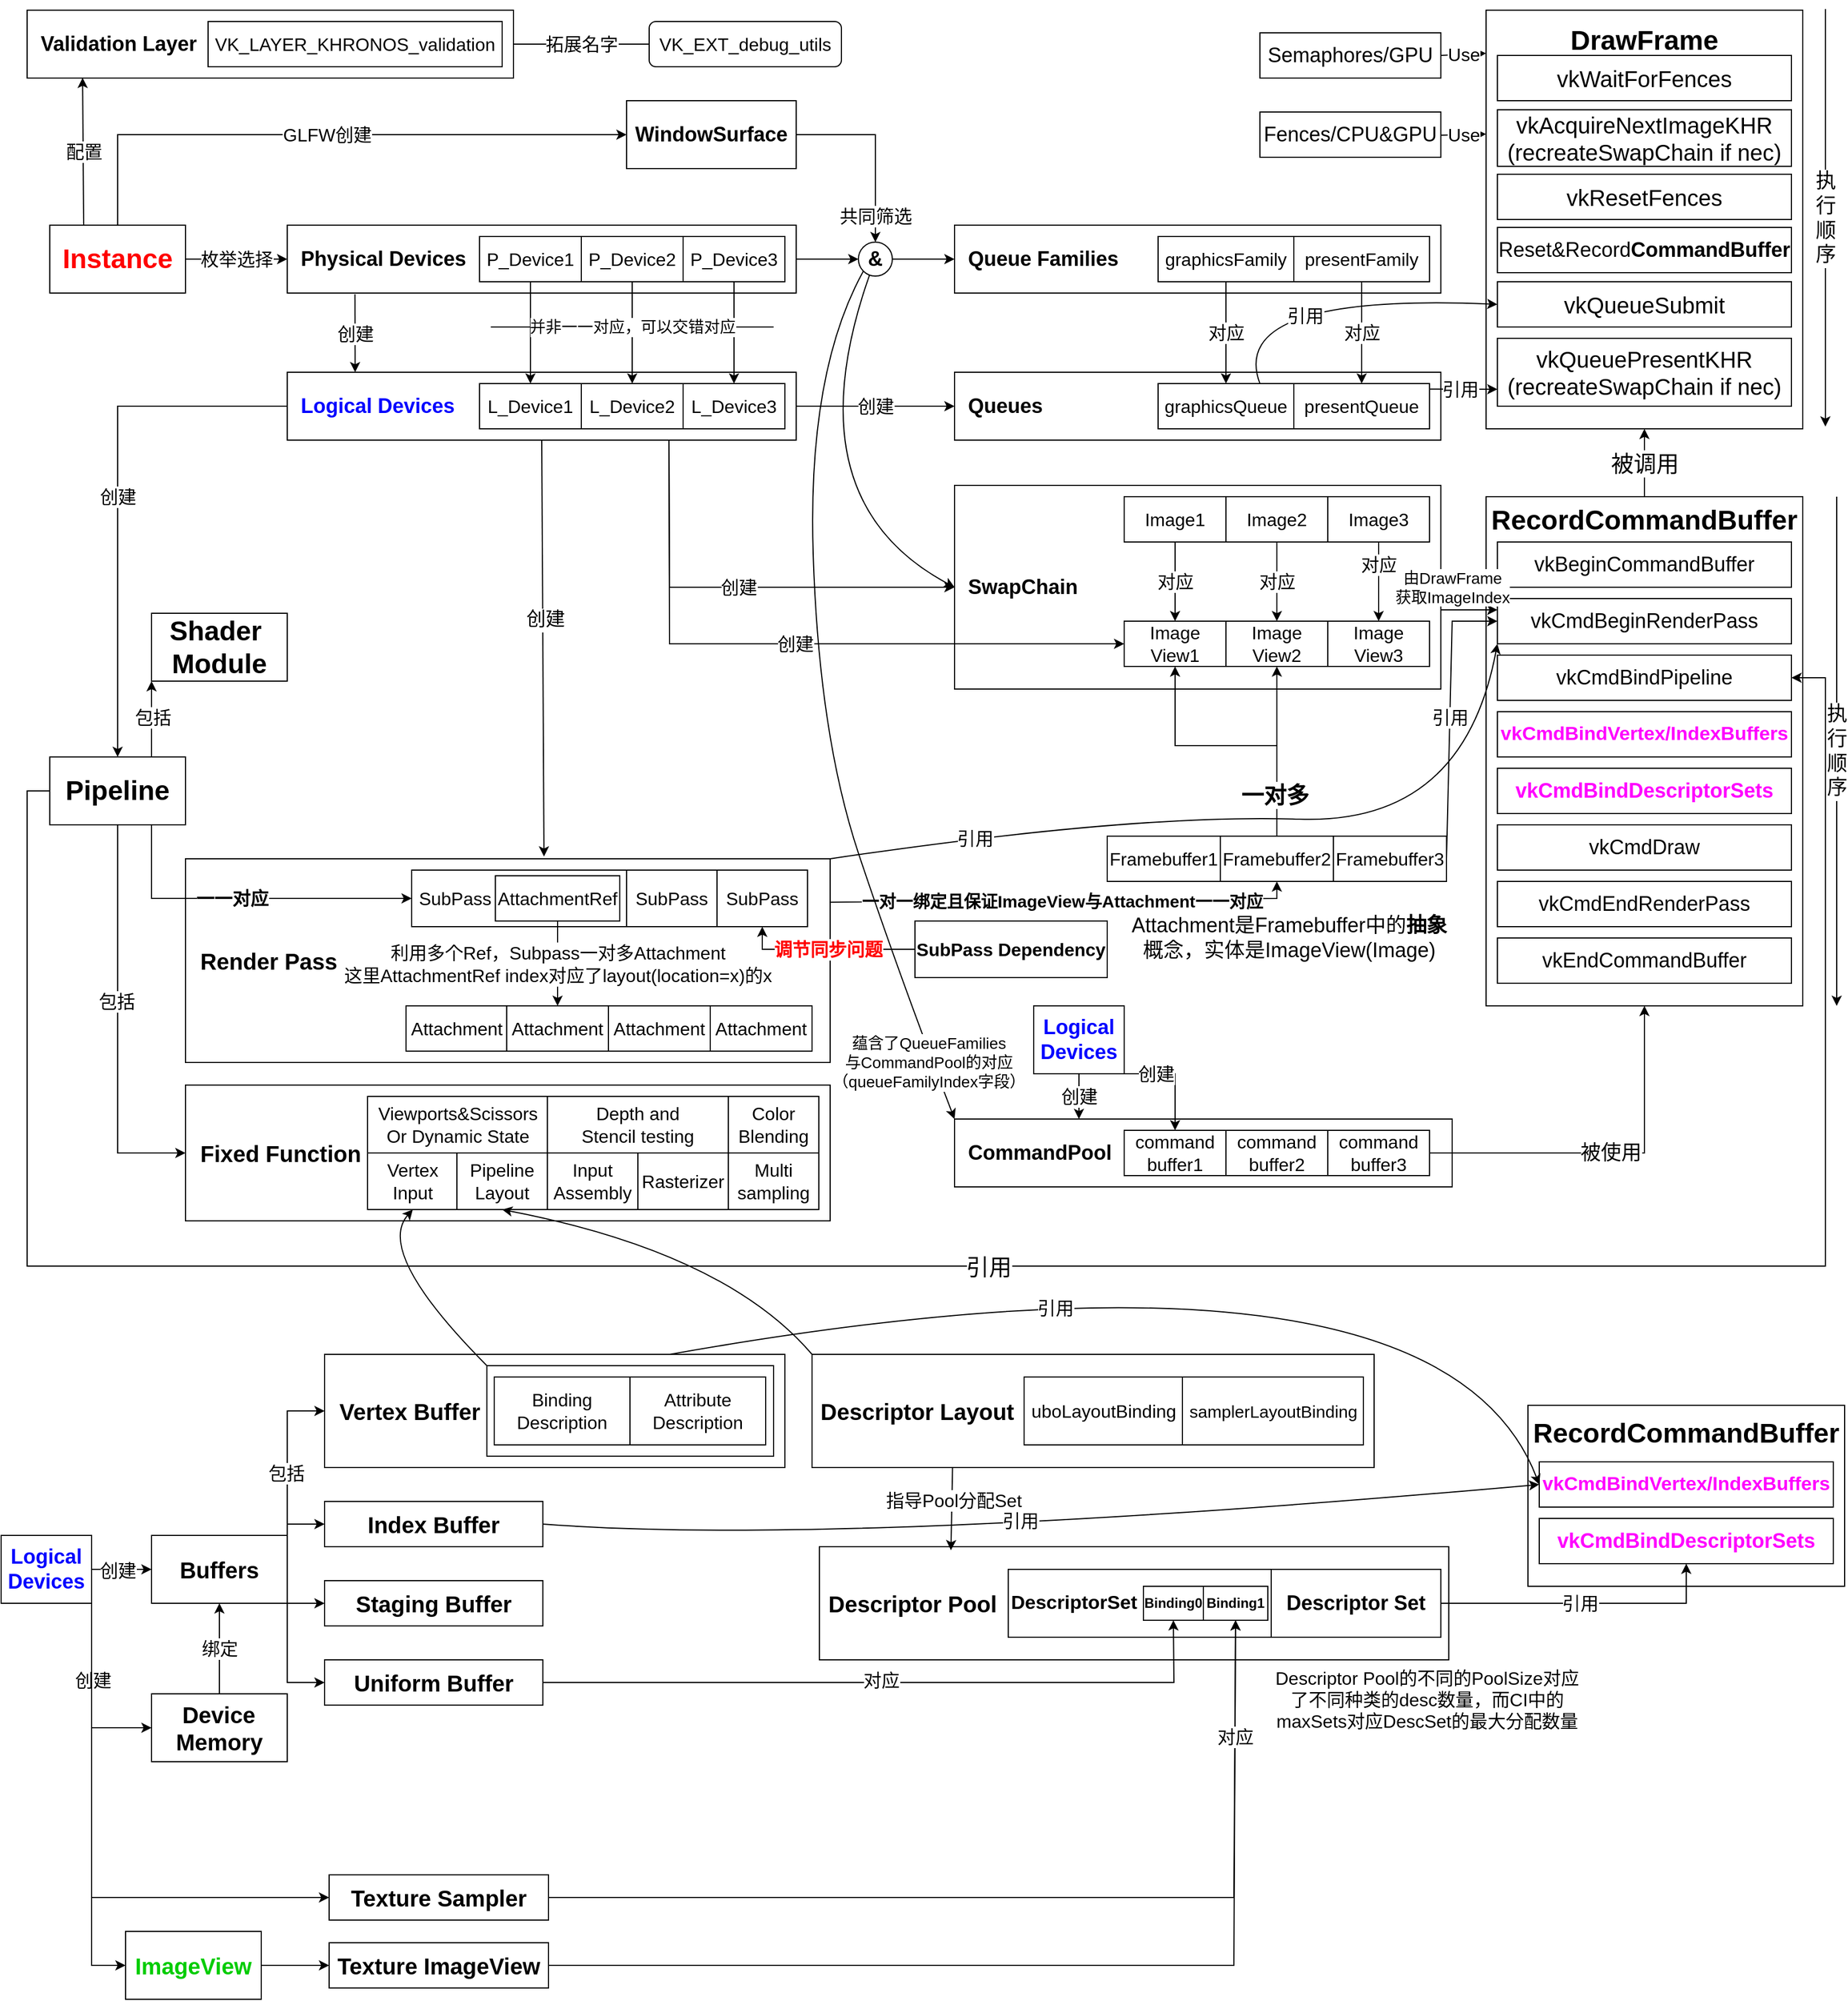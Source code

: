 <mxfile version="27.2.0">
  <diagram name="第 1 页" id="53WiEm2vT8FHzI7acW-v">
    <mxGraphModel dx="778" dy="506" grid="1" gridSize="10" guides="1" tooltips="1" connect="1" arrows="1" fold="1" page="1" pageScale="1" pageWidth="827" pageHeight="1169" math="0" shadow="0">
      <root>
        <mxCell id="0" />
        <mxCell id="1" parent="0" />
        <mxCell id="_NaJRBJx3cUUijE6ddpo-1" value="&lt;b&gt;&lt;font style=&quot;font-size: 24px; color: rgb(255, 0, 0);&quot;&gt;Instance&lt;/font&gt;&lt;/b&gt;" style="rounded=0;whiteSpace=wrap;html=1;" parent="1" vertex="1">
          <mxGeometry x="53" y="212" width="120" height="60" as="geometry" />
        </mxCell>
        <mxCell id="_NaJRBJx3cUUijE6ddpo-2" value="&lt;b&gt;&lt;font style=&quot;font-size: 18px;&quot;&gt;&amp;nbsp; Validation Layer&lt;/font&gt;&lt;/b&gt;" style="rounded=0;whiteSpace=wrap;html=1;align=left;" parent="1" vertex="1">
          <mxGeometry x="33" y="22" width="430" height="60" as="geometry" />
        </mxCell>
        <mxCell id="_NaJRBJx3cUUijE6ddpo-3" value="&lt;font style=&quot;font-size: 16px;&quot;&gt;VK_LAYER_KHRONOS_validation&lt;/font&gt;" style="rounded=0;whiteSpace=wrap;html=1;" parent="1" vertex="1">
          <mxGeometry x="193" y="32" width="260" height="40" as="geometry" />
        </mxCell>
        <mxCell id="_NaJRBJx3cUUijE6ddpo-4" value="&lt;font style=&quot;font-size: 16px;&quot;&gt;配置&lt;/font&gt;" style="endArrow=classic;html=1;rounded=0;exitX=0.25;exitY=0;exitDx=0;exitDy=0;entryX=0.114;entryY=0.996;entryDx=0;entryDy=0;entryPerimeter=0;" parent="1" source="_NaJRBJx3cUUijE6ddpo-1" target="_NaJRBJx3cUUijE6ddpo-2" edge="1">
          <mxGeometry width="50" height="50" relative="1" as="geometry">
            <mxPoint x="243" y="412" as="sourcePoint" />
            <mxPoint x="113" y="162" as="targetPoint" />
            <Array as="points" />
          </mxGeometry>
        </mxCell>
        <mxCell id="_NaJRBJx3cUUijE6ddpo-5" value="&lt;font style=&quot;font-size: 16px;&quot;&gt;VK_EXT_debug_utils&lt;/font&gt;" style="rounded=1;whiteSpace=wrap;html=1;" parent="1" vertex="1">
          <mxGeometry x="583" y="32" width="170" height="40" as="geometry" />
        </mxCell>
        <mxCell id="_NaJRBJx3cUUijE6ddpo-6" value="&lt;font style=&quot;font-size: 16px;&quot;&gt;拓展名字&lt;/font&gt;" style="endArrow=none;html=1;rounded=0;entryX=0;entryY=0.5;entryDx=0;entryDy=0;exitX=1;exitY=0.5;exitDx=0;exitDy=0;" parent="1" source="_NaJRBJx3cUUijE6ddpo-2" target="_NaJRBJx3cUUijE6ddpo-5" edge="1">
          <mxGeometry width="50" height="50" relative="1" as="geometry">
            <mxPoint x="443" y="322" as="sourcePoint" />
            <mxPoint x="493" y="272" as="targetPoint" />
          </mxGeometry>
        </mxCell>
        <mxCell id="_NaJRBJx3cUUijE6ddpo-7" value="&lt;font style=&quot;font-size: 18px;&quot;&gt;&lt;b&gt;&amp;nbsp; Physical Devices&lt;/b&gt;&lt;/font&gt;" style="rounded=0;whiteSpace=wrap;html=1;align=left;" parent="1" vertex="1">
          <mxGeometry x="263" y="212" width="450" height="60" as="geometry" />
        </mxCell>
        <mxCell id="_NaJRBJx3cUUijE6ddpo-8" value="&lt;font style=&quot;font-size: 16px;&quot;&gt;枚举选择&lt;/font&gt;" style="endArrow=classic;html=1;rounded=0;exitX=1;exitY=0.5;exitDx=0;exitDy=0;entryX=0;entryY=0.5;entryDx=0;entryDy=0;" parent="1" source="_NaJRBJx3cUUijE6ddpo-1" target="_NaJRBJx3cUUijE6ddpo-7" edge="1">
          <mxGeometry width="50" height="50" relative="1" as="geometry">
            <mxPoint x="433" y="472" as="sourcePoint" />
            <mxPoint x="483" y="422" as="targetPoint" />
            <mxPoint as="offset" />
          </mxGeometry>
        </mxCell>
        <mxCell id="_NaJRBJx3cUUijE6ddpo-9" value="&lt;font style=&quot;font-size: 16px;&quot;&gt;P_Device1&lt;/font&gt;" style="rounded=0;whiteSpace=wrap;html=1;" parent="1" vertex="1">
          <mxGeometry x="433" y="222" width="90" height="40" as="geometry" />
        </mxCell>
        <mxCell id="_NaJRBJx3cUUijE6ddpo-10" value="&lt;font style=&quot;font-size: 16px;&quot;&gt;P_Device2&lt;/font&gt;" style="rounded=0;whiteSpace=wrap;html=1;" parent="1" vertex="1">
          <mxGeometry x="523" y="222" width="90" height="40" as="geometry" />
        </mxCell>
        <mxCell id="_NaJRBJx3cUUijE6ddpo-11" value="&lt;font style=&quot;font-size: 16px;&quot;&gt;P_Device3&lt;/font&gt;" style="rounded=0;whiteSpace=wrap;html=1;" parent="1" vertex="1">
          <mxGeometry x="613" y="222" width="90" height="40" as="geometry" />
        </mxCell>
        <mxCell id="_NaJRBJx3cUUijE6ddpo-12" value="&lt;font style=&quot;font-size: 18px; color: light-dark(rgb(0, 0, 255), rgb(237, 237, 237));&quot;&gt;&lt;b style=&quot;&quot;&gt;&amp;nbsp; Logical Devices&lt;/b&gt;&lt;/font&gt;" style="rounded=0;whiteSpace=wrap;html=1;align=left;" parent="1" vertex="1">
          <mxGeometry x="263" y="342" width="450" height="60" as="geometry" />
        </mxCell>
        <mxCell id="_NaJRBJx3cUUijE6ddpo-13" value="&lt;font style=&quot;font-size: 16px;&quot;&gt;L_Device1&lt;/font&gt;" style="rounded=0;whiteSpace=wrap;html=1;" parent="1" vertex="1">
          <mxGeometry x="433" y="352" width="90" height="40" as="geometry" />
        </mxCell>
        <mxCell id="_NaJRBJx3cUUijE6ddpo-14" value="&lt;font style=&quot;font-size: 16px;&quot;&gt;L_Device2&lt;/font&gt;" style="rounded=0;whiteSpace=wrap;html=1;" parent="1" vertex="1">
          <mxGeometry x="523" y="352" width="90" height="40" as="geometry" />
        </mxCell>
        <mxCell id="_NaJRBJx3cUUijE6ddpo-15" value="&lt;font style=&quot;font-size: 16px;&quot;&gt;L_Device3&lt;/font&gt;" style="rounded=0;whiteSpace=wrap;html=1;" parent="1" vertex="1">
          <mxGeometry x="613" y="352" width="90" height="40" as="geometry" />
        </mxCell>
        <mxCell id="_NaJRBJx3cUUijE6ddpo-16" value="" style="endArrow=classic;html=1;rounded=0;exitX=0.5;exitY=1;exitDx=0;exitDy=0;entryX=0.5;entryY=0;entryDx=0;entryDy=0;" parent="1" source="_NaJRBJx3cUUijE6ddpo-9" target="_NaJRBJx3cUUijE6ddpo-13" edge="1">
          <mxGeometry width="50" height="50" relative="1" as="geometry">
            <mxPoint x="463" y="582" as="sourcePoint" />
            <mxPoint x="513" y="532" as="targetPoint" />
          </mxGeometry>
        </mxCell>
        <mxCell id="_NaJRBJx3cUUijE6ddpo-17" value="" style="endArrow=classic;html=1;rounded=0;exitX=0.5;exitY=1;exitDx=0;exitDy=0;entryX=0.5;entryY=0;entryDx=0;entryDy=0;" parent="1" source="_NaJRBJx3cUUijE6ddpo-10" target="_NaJRBJx3cUUijE6ddpo-14" edge="1">
          <mxGeometry width="50" height="50" relative="1" as="geometry">
            <mxPoint x="523" y="322" as="sourcePoint" />
            <mxPoint x="523" y="412" as="targetPoint" />
          </mxGeometry>
        </mxCell>
        <mxCell id="_NaJRBJx3cUUijE6ddpo-18" value="" style="endArrow=classic;html=1;rounded=0;exitX=0.5;exitY=1;exitDx=0;exitDy=0;entryX=0.5;entryY=0;entryDx=0;entryDy=0;" parent="1" source="_NaJRBJx3cUUijE6ddpo-11" target="_NaJRBJx3cUUijE6ddpo-15" edge="1">
          <mxGeometry width="50" height="50" relative="1" as="geometry">
            <mxPoint x="633" y="322" as="sourcePoint" />
            <mxPoint x="633" y="412" as="targetPoint" />
          </mxGeometry>
        </mxCell>
        <mxCell id="_NaJRBJx3cUUijE6ddpo-19" value="&lt;font style=&quot;font-size: 14px;&quot;&gt;并非一一对应，可以交错对应&lt;/font&gt;" style="endArrow=none;html=1;rounded=0;" parent="1" edge="1">
          <mxGeometry width="50" height="50" relative="1" as="geometry">
            <mxPoint x="443" y="302" as="sourcePoint" />
            <mxPoint x="693" y="302" as="targetPoint" />
          </mxGeometry>
        </mxCell>
        <mxCell id="_NaJRBJx3cUUijE6ddpo-20" value="&lt;font style=&quot;font-size: 16px;&quot;&gt;创建&lt;/font&gt;" style="endArrow=classic;html=1;rounded=0;exitX=0.133;exitY=1.017;exitDx=0;exitDy=0;exitPerimeter=0;" parent="1" source="_NaJRBJx3cUUijE6ddpo-7" edge="1">
          <mxGeometry width="50" height="50" relative="1" as="geometry">
            <mxPoint x="473" y="522" as="sourcePoint" />
            <mxPoint x="323" y="342" as="targetPoint" />
          </mxGeometry>
        </mxCell>
        <mxCell id="_NaJRBJx3cUUijE6ddpo-21" value="&lt;font style=&quot;font-size: 18px;&quot;&gt;&lt;b&gt;&amp;nbsp; Queue Families&lt;/b&gt;&lt;/font&gt;" style="rounded=0;whiteSpace=wrap;html=1;align=left;" parent="1" vertex="1">
          <mxGeometry x="853" y="212" width="430" height="60" as="geometry" />
        </mxCell>
        <mxCell id="_NaJRBJx3cUUijE6ddpo-22" value="&lt;font style=&quot;font-size: 16px;&quot;&gt;graphicsFamily&lt;/font&gt;" style="rounded=0;whiteSpace=wrap;html=1;" parent="1" vertex="1">
          <mxGeometry x="1033" y="222" width="120" height="40" as="geometry" />
        </mxCell>
        <mxCell id="_NaJRBJx3cUUijE6ddpo-23" value="&lt;font style=&quot;font-size: 16px;&quot;&gt;presentFamily&lt;/font&gt;" style="rounded=0;whiteSpace=wrap;html=1;" parent="1" vertex="1">
          <mxGeometry x="1153" y="222" width="120" height="40" as="geometry" />
        </mxCell>
        <mxCell id="_NaJRBJx3cUUijE6ddpo-24" value="" style="endArrow=classic;html=1;rounded=0;exitX=1;exitY=0.5;exitDx=0;exitDy=0;entryX=0;entryY=0.5;entryDx=0;entryDy=0;" parent="1" source="_NaJRBJx3cUUijE6ddpo-41" target="_NaJRBJx3cUUijE6ddpo-21" edge="1">
          <mxGeometry width="50" height="50" relative="1" as="geometry">
            <mxPoint x="733" y="562" as="sourcePoint" />
            <mxPoint x="783" y="512" as="targetPoint" />
          </mxGeometry>
        </mxCell>
        <mxCell id="_NaJRBJx3cUUijE6ddpo-25" value="&lt;font style=&quot;font-size: 18px;&quot;&gt;&lt;b&gt;&amp;nbsp; Queues&lt;/b&gt;&lt;/font&gt;" style="rounded=0;whiteSpace=wrap;html=1;align=left;" parent="1" vertex="1">
          <mxGeometry x="853" y="342" width="430" height="60" as="geometry" />
        </mxCell>
        <mxCell id="_NaJRBJx3cUUijE6ddpo-26" value="&lt;font style=&quot;font-size: 16px;&quot;&gt;创建&lt;/font&gt;" style="endArrow=classic;html=1;rounded=0;exitX=1;exitY=0.5;exitDx=0;exitDy=0;entryX=0;entryY=0.5;entryDx=0;entryDy=0;" parent="1" source="_NaJRBJx3cUUijE6ddpo-12" target="_NaJRBJx3cUUijE6ddpo-25" edge="1">
          <mxGeometry width="50" height="50" relative="1" as="geometry">
            <mxPoint x="923" y="562" as="sourcePoint" />
            <mxPoint x="973" y="512" as="targetPoint" />
          </mxGeometry>
        </mxCell>
        <mxCell id="_NaJRBJx3cUUijE6ddpo-27" value="&lt;font style=&quot;font-size: 16px;&quot;&gt;graphicsQueue&lt;/font&gt;" style="rounded=0;whiteSpace=wrap;html=1;" parent="1" vertex="1">
          <mxGeometry x="1033" y="352" width="120" height="40" as="geometry" />
        </mxCell>
        <mxCell id="_NaJRBJx3cUUijE6ddpo-28" value="&lt;font style=&quot;font-size: 16px;&quot;&gt;presentQueue&lt;/font&gt;" style="rounded=0;whiteSpace=wrap;html=1;" parent="1" vertex="1">
          <mxGeometry x="1153" y="352" width="120" height="40" as="geometry" />
        </mxCell>
        <mxCell id="_NaJRBJx3cUUijE6ddpo-29" value="&lt;font style=&quot;font-size: 16px;&quot;&gt;对应&lt;/font&gt;" style="endArrow=classic;html=1;rounded=0;exitX=0.5;exitY=1;exitDx=0;exitDy=0;entryX=0.5;entryY=0;entryDx=0;entryDy=0;" parent="1" source="_NaJRBJx3cUUijE6ddpo-22" target="_NaJRBJx3cUUijE6ddpo-27" edge="1">
          <mxGeometry width="50" height="50" relative="1" as="geometry">
            <mxPoint x="1003" y="542" as="sourcePoint" />
            <mxPoint x="1053" y="492" as="targetPoint" />
          </mxGeometry>
        </mxCell>
        <mxCell id="_NaJRBJx3cUUijE6ddpo-30" value="&lt;font style=&quot;font-size: 16px;&quot;&gt;对应&lt;/font&gt;" style="endArrow=classic;html=1;rounded=0;exitX=0.5;exitY=1;exitDx=0;exitDy=0;entryX=0.5;entryY=0;entryDx=0;entryDy=0;" parent="1" source="_NaJRBJx3cUUijE6ddpo-23" target="_NaJRBJx3cUUijE6ddpo-28" edge="1">
          <mxGeometry width="50" height="50" relative="1" as="geometry">
            <mxPoint x="1123" y="302" as="sourcePoint" />
            <mxPoint x="1123" y="392" as="targetPoint" />
          </mxGeometry>
        </mxCell>
        <mxCell id="_NaJRBJx3cUUijE6ddpo-31" value="&lt;font style=&quot;font-size: 18px;&quot;&gt;&lt;b&gt;&amp;nbsp; SwapChain&lt;/b&gt;&lt;/font&gt;" style="rounded=0;whiteSpace=wrap;html=1;align=left;" parent="1" vertex="1">
          <mxGeometry x="853" y="442" width="430" height="180" as="geometry" />
        </mxCell>
        <mxCell id="_NaJRBJx3cUUijE6ddpo-32" value="&lt;font style=&quot;font-size: 16px;&quot;&gt;Image1&lt;/font&gt;" style="rounded=0;whiteSpace=wrap;html=1;" parent="1" vertex="1">
          <mxGeometry x="1003" y="452" width="90" height="40" as="geometry" />
        </mxCell>
        <mxCell id="_NaJRBJx3cUUijE6ddpo-33" value="&lt;font style=&quot;font-size: 16px;&quot;&gt;Image2&lt;/font&gt;" style="rounded=0;whiteSpace=wrap;html=1;" parent="1" vertex="1">
          <mxGeometry x="1093" y="452" width="90" height="40" as="geometry" />
        </mxCell>
        <mxCell id="_NaJRBJx3cUUijE6ddpo-34" value="&lt;font style=&quot;font-size: 16px;&quot;&gt;Image3&lt;/font&gt;" style="rounded=0;whiteSpace=wrap;html=1;" parent="1" vertex="1">
          <mxGeometry x="1183" y="452" width="90" height="40" as="geometry" />
        </mxCell>
        <mxCell id="_NaJRBJx3cUUijE6ddpo-35" value="&lt;font style=&quot;font-size: 18px;&quot;&gt;&lt;b&gt;WindowSurface&lt;/b&gt;&lt;/font&gt;" style="rounded=0;whiteSpace=wrap;html=1;" parent="1" vertex="1">
          <mxGeometry x="563" y="102" width="150" height="60" as="geometry" />
        </mxCell>
        <mxCell id="_NaJRBJx3cUUijE6ddpo-36" value="&lt;font style=&quot;font-size: 16px;&quot;&gt;GLFW创建&lt;/font&gt;" style="endArrow=classic;html=1;rounded=0;entryX=0;entryY=0.5;entryDx=0;entryDy=0;exitX=0.5;exitY=0;exitDx=0;exitDy=0;" parent="1" source="_NaJRBJx3cUUijE6ddpo-1" target="_NaJRBJx3cUUijE6ddpo-35" edge="1">
          <mxGeometry width="50" height="50" relative="1" as="geometry">
            <mxPoint x="373" y="242" as="sourcePoint" />
            <mxPoint x="423" y="192" as="targetPoint" />
            <Array as="points">
              <mxPoint x="113" y="132" />
            </Array>
          </mxGeometry>
        </mxCell>
        <mxCell id="_NaJRBJx3cUUijE6ddpo-37" value="" style="curved=1;endArrow=classic;html=1;rounded=0;entryX=0;entryY=0.5;entryDx=0;entryDy=0;" parent="1" target="_NaJRBJx3cUUijE6ddpo-31" edge="1">
          <mxGeometry width="50" height="50" relative="1" as="geometry">
            <mxPoint x="783" y="242" as="sourcePoint" />
            <mxPoint x="773" y="402" as="targetPoint" />
            <Array as="points">
              <mxPoint x="703" y="452" />
            </Array>
          </mxGeometry>
        </mxCell>
        <mxCell id="_NaJRBJx3cUUijE6ddpo-38" value="" style="endArrow=classic;html=1;rounded=0;exitX=1;exitY=0.5;exitDx=0;exitDy=0;entryX=0.5;entryY=0;entryDx=0;entryDy=0;" parent="1" source="_NaJRBJx3cUUijE6ddpo-35" target="_NaJRBJx3cUUijE6ddpo-41" edge="1">
          <mxGeometry width="50" height="50" relative="1" as="geometry">
            <mxPoint x="743" y="362" as="sourcePoint" />
            <mxPoint x="793" y="312" as="targetPoint" />
            <Array as="points">
              <mxPoint x="783" y="132" />
            </Array>
          </mxGeometry>
        </mxCell>
        <mxCell id="_NaJRBJx3cUUijE6ddpo-39" value="&lt;font style=&quot;font-size: 16px;&quot;&gt;共同筛选&lt;/font&gt;" style="edgeLabel;html=1;align=center;verticalAlign=middle;resizable=0;points=[];" parent="_NaJRBJx3cUUijE6ddpo-38" vertex="1" connectable="0">
          <mxGeometry x="0.721" relative="1" as="geometry">
            <mxPoint as="offset" />
          </mxGeometry>
        </mxCell>
        <mxCell id="_NaJRBJx3cUUijE6ddpo-40" value="" style="endArrow=classic;html=1;rounded=0;exitX=1;exitY=0.5;exitDx=0;exitDy=0;entryX=0;entryY=0.5;entryDx=0;entryDy=0;" parent="1" source="_NaJRBJx3cUUijE6ddpo-7" target="_NaJRBJx3cUUijE6ddpo-41" edge="1">
          <mxGeometry width="50" height="50" relative="1" as="geometry">
            <mxPoint x="713" y="242" as="sourcePoint" />
            <mxPoint x="853" y="242" as="targetPoint" />
          </mxGeometry>
        </mxCell>
        <mxCell id="_NaJRBJx3cUUijE6ddpo-41" value="&lt;b&gt;&lt;font style=&quot;font-size: 18px;&quot;&gt;&amp;amp;&lt;/font&gt;&lt;/b&gt;" style="ellipse;whiteSpace=wrap;html=1;aspect=fixed;" parent="1" vertex="1">
          <mxGeometry x="768" y="227" width="30" height="30" as="geometry" />
        </mxCell>
        <mxCell id="_NaJRBJx3cUUijE6ddpo-42" value="&lt;font style=&quot;font-size: 16px;&quot;&gt;创建&lt;/font&gt;" style="endArrow=classic;html=1;rounded=0;exitX=0.75;exitY=1;exitDx=0;exitDy=0;entryX=0;entryY=0.5;entryDx=0;entryDy=0;" parent="1" source="_NaJRBJx3cUUijE6ddpo-12" target="_NaJRBJx3cUUijE6ddpo-31" edge="1">
          <mxGeometry width="50" height="50" relative="1" as="geometry">
            <mxPoint x="703" y="452" as="sourcePoint" />
            <mxPoint x="753" y="402" as="targetPoint" />
            <Array as="points">
              <mxPoint x="601" y="532" />
            </Array>
          </mxGeometry>
        </mxCell>
        <mxCell id="_NaJRBJx3cUUijE6ddpo-43" value="&lt;font style=&quot;font-size: 16px;&quot;&gt;Image&lt;br&gt;View1&lt;/font&gt;" style="rounded=0;whiteSpace=wrap;html=1;" parent="1" vertex="1">
          <mxGeometry x="1003" y="562" width="90" height="40" as="geometry" />
        </mxCell>
        <mxCell id="_NaJRBJx3cUUijE6ddpo-44" value="&lt;font style=&quot;font-size: 16px;&quot;&gt;Image&lt;br&gt;View2&lt;/font&gt;" style="rounded=0;whiteSpace=wrap;html=1;" parent="1" vertex="1">
          <mxGeometry x="1093" y="562" width="90" height="40" as="geometry" />
        </mxCell>
        <mxCell id="_NaJRBJx3cUUijE6ddpo-45" value="&lt;font style=&quot;font-size: 16px;&quot;&gt;Image&lt;br&gt;View3&lt;/font&gt;" style="rounded=0;whiteSpace=wrap;html=1;" parent="1" vertex="1">
          <mxGeometry x="1183" y="562" width="90" height="40" as="geometry" />
        </mxCell>
        <mxCell id="_NaJRBJx3cUUijE6ddpo-46" value="&lt;font style=&quot;font-size: 16px;&quot;&gt;创建&lt;/font&gt;" style="endArrow=classic;html=1;rounded=0;exitX=0.75;exitY=1;exitDx=0;exitDy=0;entryX=0;entryY=0.5;entryDx=0;entryDy=0;" parent="1" source="_NaJRBJx3cUUijE6ddpo-12" target="_NaJRBJx3cUUijE6ddpo-43" edge="1">
          <mxGeometry width="50" height="50" relative="1" as="geometry">
            <mxPoint x="763" y="622" as="sourcePoint" />
            <mxPoint x="813" y="572" as="targetPoint" />
            <Array as="points">
              <mxPoint x="601" y="582" />
            </Array>
          </mxGeometry>
        </mxCell>
        <mxCell id="_NaJRBJx3cUUijE6ddpo-47" value="&lt;font style=&quot;font-size: 16px;&quot;&gt;对应&lt;/font&gt;" style="endArrow=classic;html=1;rounded=0;exitX=0.5;exitY=1;exitDx=0;exitDy=0;entryX=0.5;entryY=0;entryDx=0;entryDy=0;" parent="1" source="_NaJRBJx3cUUijE6ddpo-32" target="_NaJRBJx3cUUijE6ddpo-43" edge="1">
          <mxGeometry width="50" height="50" relative="1" as="geometry">
            <mxPoint x="1033" y="622" as="sourcePoint" />
            <mxPoint x="1083" y="572" as="targetPoint" />
          </mxGeometry>
        </mxCell>
        <mxCell id="_NaJRBJx3cUUijE6ddpo-48" value="&lt;font style=&quot;font-size: 16px;&quot;&gt;对应&lt;/font&gt;" style="endArrow=classic;html=1;rounded=0;exitX=0.5;exitY=1;exitDx=0;exitDy=0;entryX=0.5;entryY=0;entryDx=0;entryDy=0;" parent="1" source="_NaJRBJx3cUUijE6ddpo-33" target="_NaJRBJx3cUUijE6ddpo-44" edge="1">
          <mxGeometry width="50" height="50" relative="1" as="geometry">
            <mxPoint x="1073" y="502" as="sourcePoint" />
            <mxPoint x="1073" y="572" as="targetPoint" />
          </mxGeometry>
        </mxCell>
        <mxCell id="_NaJRBJx3cUUijE6ddpo-49" value="&lt;font style=&quot;font-size: 16px;&quot;&gt;对应&lt;/font&gt;" style="endArrow=classic;html=1;rounded=0;exitX=0.5;exitY=1;exitDx=0;exitDy=0;entryX=0.5;entryY=0;entryDx=0;entryDy=0;" parent="1" source="_NaJRBJx3cUUijE6ddpo-34" target="_NaJRBJx3cUUijE6ddpo-45" edge="1">
          <mxGeometry x="-0.429" width="50" height="50" relative="1" as="geometry">
            <mxPoint x="1143" y="502" as="sourcePoint" />
            <mxPoint x="1143" y="572" as="targetPoint" />
            <mxPoint as="offset" />
          </mxGeometry>
        </mxCell>
        <mxCell id="_NaJRBJx3cUUijE6ddpo-50" value="&lt;b&gt;&lt;font style=&quot;font-size: 24px; color: rgb(0, 0, 0);&quot;&gt;Pipeline&lt;/font&gt;&lt;/b&gt;" style="rounded=0;whiteSpace=wrap;html=1;" parent="1" vertex="1">
          <mxGeometry x="53" y="682" width="120" height="60" as="geometry" />
        </mxCell>
        <mxCell id="_NaJRBJx3cUUijE6ddpo-51" value="&lt;font style=&quot;font-size: 16px;&quot;&gt;创建&lt;/font&gt;" style="endArrow=classic;html=1;rounded=0;exitX=0;exitY=0.5;exitDx=0;exitDy=0;entryX=0.5;entryY=0;entryDx=0;entryDy=0;" parent="1" source="_NaJRBJx3cUUijE6ddpo-12" target="_NaJRBJx3cUUijE6ddpo-50" edge="1">
          <mxGeometry width="50" height="50" relative="1" as="geometry">
            <mxPoint x="343" y="662" as="sourcePoint" />
            <mxPoint x="393" y="612" as="targetPoint" />
            <Array as="points">
              <mxPoint x="113" y="372" />
            </Array>
          </mxGeometry>
        </mxCell>
        <mxCell id="_NaJRBJx3cUUijE6ddpo-52" value="&lt;font style=&quot;font-size: 24px;&quot;&gt;&lt;b&gt;Shader&amp;nbsp;&lt;br&gt;Module&lt;/b&gt;&lt;/font&gt;" style="rounded=0;whiteSpace=wrap;html=1;" parent="1" vertex="1">
          <mxGeometry x="143" y="555" width="120" height="60" as="geometry" />
        </mxCell>
        <mxCell id="_NaJRBJx3cUUijE6ddpo-54" value="&lt;font style=&quot;font-size: 20px;&quot;&gt;&lt;b style=&quot;&quot;&gt;&amp;nbsp; Fixed Function&lt;/b&gt;&lt;/font&gt;" style="rounded=0;whiteSpace=wrap;html=1;align=left;" parent="1" vertex="1">
          <mxGeometry x="173" y="972" width="570" height="120" as="geometry" />
        </mxCell>
        <mxCell id="_NaJRBJx3cUUijE6ddpo-55" value="&lt;b&gt;&lt;font style=&quot;font-size: 20px;&quot;&gt;&amp;nbsp; Render Pass&lt;/font&gt;&lt;/b&gt;" style="rounded=0;whiteSpace=wrap;html=1;align=left;" parent="1" vertex="1">
          <mxGeometry x="173" y="772" width="570" height="180" as="geometry" />
        </mxCell>
        <mxCell id="_NaJRBJx3cUUijE6ddpo-58" value="&lt;font style=&quot;font-size: 16px;&quot;&gt;Vertex&lt;br&gt;Input&lt;/font&gt;" style="rounded=0;whiteSpace=wrap;html=1;" parent="1" vertex="1">
          <mxGeometry x="334" y="1032" width="80" height="50" as="geometry" />
        </mxCell>
        <mxCell id="_NaJRBJx3cUUijE6ddpo-59" value="&lt;font style=&quot;font-size: 16px;&quot;&gt;Pipeline&lt;br&gt;Layout&lt;/font&gt;" style="rounded=0;whiteSpace=wrap;html=1;" parent="1" vertex="1">
          <mxGeometry x="413" y="1032" width="80" height="50" as="geometry" />
        </mxCell>
        <mxCell id="_NaJRBJx3cUUijE6ddpo-60" value="&lt;font style=&quot;font-size: 16px;&quot;&gt;Input&lt;br&gt;Assembly&lt;/font&gt;" style="rounded=0;whiteSpace=wrap;html=1;" parent="1" vertex="1">
          <mxGeometry x="493" y="1032" width="80" height="50" as="geometry" />
        </mxCell>
        <mxCell id="_NaJRBJx3cUUijE6ddpo-61" value="&lt;font style=&quot;font-size: 16px;&quot;&gt;Viewports&amp;amp;Scissors&lt;br&gt;Or Dynamic State&lt;/font&gt;" style="rounded=0;whiteSpace=wrap;html=1;" parent="1" vertex="1">
          <mxGeometry x="334" y="982" width="160" height="50" as="geometry" />
        </mxCell>
        <mxCell id="_NaJRBJx3cUUijE6ddpo-62" value="&lt;font style=&quot;font-size: 16px;&quot;&gt;Rasterizer&lt;/font&gt;" style="rounded=0;whiteSpace=wrap;html=1;" parent="1" vertex="1">
          <mxGeometry x="573" y="1032" width="80" height="50" as="geometry" />
        </mxCell>
        <mxCell id="_NaJRBJx3cUUijE6ddpo-63" value="&lt;font style=&quot;font-size: 16px;&quot;&gt;Multi&lt;br&gt;sampling&lt;/font&gt;" style="rounded=0;whiteSpace=wrap;html=1;" parent="1" vertex="1">
          <mxGeometry x="653" y="1032" width="80" height="50" as="geometry" />
        </mxCell>
        <mxCell id="_NaJRBJx3cUUijE6ddpo-64" value="&lt;font style=&quot;font-size: 16px;&quot;&gt;Depth and &lt;br&gt;Stencil testing&lt;/font&gt;" style="rounded=0;whiteSpace=wrap;html=1;" parent="1" vertex="1">
          <mxGeometry x="493" y="982" width="160" height="50" as="geometry" />
        </mxCell>
        <mxCell id="_NaJRBJx3cUUijE6ddpo-65" value="&lt;font style=&quot;font-size: 16px;&quot;&gt;Color&lt;br&gt;Blending&lt;/font&gt;" style="rounded=0;whiteSpace=wrap;html=1;" parent="1" vertex="1">
          <mxGeometry x="653" y="982" width="80" height="50" as="geometry" />
        </mxCell>
        <mxCell id="_NaJRBJx3cUUijE6ddpo-66" value="&lt;font style=&quot;font-size: 16px;&quot;&gt;&amp;nbsp;SubPass&lt;/font&gt;" style="rounded=0;whiteSpace=wrap;html=1;align=left;" parent="1" vertex="1">
          <mxGeometry x="373" y="782" width="190" height="50" as="geometry" />
        </mxCell>
        <mxCell id="_NaJRBJx3cUUijE6ddpo-67" value="&lt;font style=&quot;font-size: 16px;&quot;&gt;SubPass&lt;/font&gt;" style="rounded=0;whiteSpace=wrap;html=1;" parent="1" vertex="1">
          <mxGeometry x="563" y="782" width="80" height="50" as="geometry" />
        </mxCell>
        <mxCell id="_NaJRBJx3cUUijE6ddpo-68" value="&lt;font style=&quot;font-size: 16px;&quot;&gt;SubPass&lt;/font&gt;" style="rounded=0;whiteSpace=wrap;html=1;" parent="1" vertex="1">
          <mxGeometry x="643" y="782" width="80" height="50" as="geometry" />
        </mxCell>
        <mxCell id="_NaJRBJx3cUUijE6ddpo-69" value="&lt;font style=&quot;font-size: 16px;&quot;&gt;AttachmentRef&lt;/font&gt;" style="rounded=0;whiteSpace=wrap;html=1;" parent="1" vertex="1">
          <mxGeometry x="447" y="787" width="110" height="40" as="geometry" />
        </mxCell>
        <mxCell id="_NaJRBJx3cUUijE6ddpo-70" value="&lt;font style=&quot;font-size: 16px;&quot;&gt;Attachment&lt;/font&gt;" style="rounded=0;whiteSpace=wrap;html=1;" parent="1" vertex="1">
          <mxGeometry x="368" y="902" width="90" height="40" as="geometry" />
        </mxCell>
        <mxCell id="_NaJRBJx3cUUijE6ddpo-71" value="&lt;font style=&quot;font-size: 16px;&quot;&gt;Attachment&lt;/font&gt;" style="rounded=0;whiteSpace=wrap;html=1;" parent="1" vertex="1">
          <mxGeometry x="457" y="902" width="90" height="40" as="geometry" />
        </mxCell>
        <mxCell id="_NaJRBJx3cUUijE6ddpo-72" value="&lt;font style=&quot;font-size: 16px;&quot;&gt;Attachment&lt;/font&gt;" style="rounded=0;whiteSpace=wrap;html=1;" parent="1" vertex="1">
          <mxGeometry x="547" y="902" width="90" height="40" as="geometry" />
        </mxCell>
        <mxCell id="_NaJRBJx3cUUijE6ddpo-73" value="&lt;font style=&quot;font-size: 16px;&quot;&gt;Attachment&lt;/font&gt;" style="rounded=0;whiteSpace=wrap;html=1;" parent="1" vertex="1">
          <mxGeometry x="637" y="902" width="90" height="40" as="geometry" />
        </mxCell>
        <mxCell id="_NaJRBJx3cUUijE6ddpo-74" value="&lt;font style=&quot;font-size: 16px;&quot;&gt;利用多个Ref，Subpass一对多Attachment&lt;br&gt;这里AttachmentRef index对应了layout(location=x)的x&lt;/font&gt;" style="endArrow=classic;html=1;rounded=0;exitX=0.5;exitY=1;exitDx=0;exitDy=0;" parent="1" source="_NaJRBJx3cUUijE6ddpo-69" target="_NaJRBJx3cUUijE6ddpo-71" edge="1">
          <mxGeometry width="50" height="50" relative="1" as="geometry">
            <mxPoint x="563" y="832" as="sourcePoint" />
            <mxPoint x="613" y="782" as="targetPoint" />
          </mxGeometry>
        </mxCell>
        <mxCell id="_NaJRBJx3cUUijE6ddpo-75" value="&lt;font style=&quot;font-size: 16px;&quot;&gt;&lt;b&gt;SubPass Dependency&lt;/b&gt;&lt;/font&gt;" style="rounded=0;whiteSpace=wrap;html=1;" parent="1" vertex="1">
          <mxGeometry x="818" y="827" width="170" height="50" as="geometry" />
        </mxCell>
        <mxCell id="_NaJRBJx3cUUijE6ddpo-76" value="&lt;font style=&quot;color: rgb(255, 0, 0); font-size: 16px;&quot;&gt;&lt;b&gt;调节同步问题&lt;/b&gt;&lt;/font&gt;" style="endArrow=classic;html=1;rounded=0;exitX=0;exitY=0.5;exitDx=0;exitDy=0;entryX=0.5;entryY=1;entryDx=0;entryDy=0;" parent="1" source="_NaJRBJx3cUUijE6ddpo-75" target="_NaJRBJx3cUUijE6ddpo-68" edge="1">
          <mxGeometry width="50" height="50" relative="1" as="geometry">
            <mxPoint x="353" y="862" as="sourcePoint" />
            <mxPoint x="403" y="812" as="targetPoint" />
            <Array as="points">
              <mxPoint x="683" y="852" />
            </Array>
          </mxGeometry>
        </mxCell>
        <mxCell id="_NaJRBJx3cUUijE6ddpo-77" value="&lt;span style=&quot;font-size: 16px;&quot;&gt;Framebuffer1&lt;/span&gt;" style="rounded=0;whiteSpace=wrap;html=1;" parent="1" vertex="1">
          <mxGeometry x="988" y="752" width="100" height="40" as="geometry" />
        </mxCell>
        <mxCell id="_NaJRBJx3cUUijE6ddpo-78" value="&lt;span style=&quot;font-size: 16px;&quot;&gt;Framebuffer2&lt;/span&gt;" style="rounded=0;whiteSpace=wrap;html=1;" parent="1" vertex="1">
          <mxGeometry x="1088" y="752" width="100" height="40" as="geometry" />
        </mxCell>
        <mxCell id="_NaJRBJx3cUUijE6ddpo-79" value="&lt;span style=&quot;font-size: 16px;&quot;&gt;Framebuffer3&lt;/span&gt;" style="rounded=0;whiteSpace=wrap;html=1;" parent="1" vertex="1">
          <mxGeometry x="1188" y="752" width="100" height="40" as="geometry" />
        </mxCell>
        <mxCell id="_NaJRBJx3cUUijE6ddpo-80" value="&lt;b&gt;&lt;font style=&quot;font-size: 15px;&quot;&gt;一对一绑定且保证ImageView与Attachment一一对应&lt;/font&gt;&lt;/b&gt;" style="endArrow=classic;html=1;rounded=0;entryX=0.5;entryY=1;entryDx=0;entryDy=0;exitX=0.999;exitY=0.213;exitDx=0;exitDy=0;exitPerimeter=0;" parent="1" source="_NaJRBJx3cUUijE6ddpo-55" target="_NaJRBJx3cUUijE6ddpo-78" edge="1">
          <mxGeometry width="50" height="50" relative="1" as="geometry">
            <mxPoint x="760" y="820" as="sourcePoint" />
            <mxPoint x="943" y="852" as="targetPoint" />
            <Array as="points">
              <mxPoint x="1138" y="807" />
            </Array>
          </mxGeometry>
        </mxCell>
        <mxCell id="_NaJRBJx3cUUijE6ddpo-81" value="" style="endArrow=classic;html=1;rounded=0;entryX=0.5;entryY=1;entryDx=0;entryDy=0;exitX=0.5;exitY=0;exitDx=0;exitDy=0;" parent="1" source="_NaJRBJx3cUUijE6ddpo-78" target="_NaJRBJx3cUUijE6ddpo-44" edge="1">
          <mxGeometry width="50" height="50" relative="1" as="geometry">
            <mxPoint x="1123" y="752" as="sourcePoint" />
            <mxPoint x="1173" y="702" as="targetPoint" />
          </mxGeometry>
        </mxCell>
        <mxCell id="_NaJRBJx3cUUijE6ddpo-82" value="&lt;b&gt;&lt;font style=&quot;font-size: 20px;&quot;&gt;一对多&lt;/font&gt;&lt;/b&gt;" style="edgeLabel;html=1;align=center;verticalAlign=middle;resizable=0;points=[];" parent="_NaJRBJx3cUUijE6ddpo-81" vertex="1" connectable="0">
          <mxGeometry x="-0.501" y="2" relative="1" as="geometry">
            <mxPoint as="offset" />
          </mxGeometry>
        </mxCell>
        <mxCell id="_NaJRBJx3cUUijE6ddpo-83" value="" style="endArrow=classic;html=1;rounded=0;entryX=0.5;entryY=1;entryDx=0;entryDy=0;" parent="1" target="_NaJRBJx3cUUijE6ddpo-43" edge="1">
          <mxGeometry width="50" height="50" relative="1" as="geometry">
            <mxPoint x="1138" y="672" as="sourcePoint" />
            <mxPoint x="1053" y="602" as="targetPoint" />
            <Array as="points">
              <mxPoint x="1048" y="672" />
            </Array>
          </mxGeometry>
        </mxCell>
        <mxCell id="_NaJRBJx3cUUijE6ddpo-84" value="&lt;font style=&quot;font-size: 18px;&quot;&gt;&lt;b&gt;&amp;nbsp; CommandPool&lt;/b&gt;&lt;/font&gt;" style="rounded=0;whiteSpace=wrap;html=1;align=left;" parent="1" vertex="1">
          <mxGeometry x="853" y="1002" width="440" height="60" as="geometry" />
        </mxCell>
        <mxCell id="_NaJRBJx3cUUijE6ddpo-85" value="" style="curved=1;endArrow=classic;html=1;rounded=0;entryX=0;entryY=0;entryDx=0;entryDy=0;exitX=0;exitY=1;exitDx=0;exitDy=0;" parent="1" source="_NaJRBJx3cUUijE6ddpo-41" target="_NaJRBJx3cUUijE6ddpo-84" edge="1">
          <mxGeometry width="50" height="50" relative="1" as="geometry">
            <mxPoint x="783" y="262" as="sourcePoint" />
            <mxPoint x="893" y="622" as="targetPoint" />
            <Array as="points">
              <mxPoint x="723" y="342" />
              <mxPoint x="733" y="662" />
              <mxPoint x="803" y="872" />
            </Array>
          </mxGeometry>
        </mxCell>
        <mxCell id="_NaJRBJx3cUUijE6ddpo-86" value="&lt;font style=&quot;font-size: 14px;&quot;&gt;蕴含了QueueFamilies&lt;br&gt;与CommandPool的对应&lt;br&gt;（queueFamilyIndex字段）&lt;/font&gt;" style="edgeLabel;html=1;align=center;verticalAlign=middle;resizable=0;points=[];" parent="_NaJRBJx3cUUijE6ddpo-85" vertex="1" connectable="0">
          <mxGeometry x="0.772" y="-1" relative="1" as="geometry">
            <mxPoint x="10" y="33" as="offset" />
          </mxGeometry>
        </mxCell>
        <mxCell id="_NaJRBJx3cUUijE6ddpo-87" value="&lt;div style=&quot;&quot;&gt;&lt;b style=&quot;color: light-dark(rgb(0, 0, 255), rgb(237, 237, 237)); font-size: 18px; background-color: transparent;&quot;&gt;Logical Devices&lt;/b&gt;&lt;/div&gt;" style="rounded=0;whiteSpace=wrap;html=1;align=center;" parent="1" vertex="1">
          <mxGeometry x="923" y="902" width="80" height="60" as="geometry" />
        </mxCell>
        <mxCell id="_NaJRBJx3cUUijE6ddpo-88" value="&lt;font style=&quot;font-size: 16px;&quot;&gt;创建&lt;/font&gt;" style="endArrow=classic;html=1;rounded=0;exitX=0.5;exitY=1;exitDx=0;exitDy=0;entryX=0.25;entryY=0;entryDx=0;entryDy=0;" parent="1" source="_NaJRBJx3cUUijE6ddpo-87" target="_NaJRBJx3cUUijE6ddpo-84" edge="1">
          <mxGeometry width="50" height="50" relative="1" as="geometry">
            <mxPoint x="853" y="702" as="sourcePoint" />
            <mxPoint x="903" y="652" as="targetPoint" />
          </mxGeometry>
        </mxCell>
        <mxCell id="_NaJRBJx3cUUijE6ddpo-89" value="&lt;span style=&quot;font-size: 16px;&quot;&gt;command&lt;br&gt;buffer1&lt;/span&gt;" style="rounded=0;whiteSpace=wrap;html=1;" parent="1" vertex="1">
          <mxGeometry x="1003" y="1012" width="90" height="40" as="geometry" />
        </mxCell>
        <mxCell id="_NaJRBJx3cUUijE6ddpo-90" value="&lt;span style=&quot;font-size: 16px;&quot;&gt;command&lt;/span&gt;&lt;br style=&quot;font-size: 16px;&quot;&gt;&lt;span style=&quot;font-size: 16px;&quot;&gt;buffer2&lt;/span&gt;" style="rounded=0;whiteSpace=wrap;html=1;" parent="1" vertex="1">
          <mxGeometry x="1093" y="1012" width="90" height="40" as="geometry" />
        </mxCell>
        <mxCell id="_NaJRBJx3cUUijE6ddpo-91" value="&lt;span style=&quot;font-size: 16px;&quot;&gt;command&lt;/span&gt;&lt;br style=&quot;font-size: 16px;&quot;&gt;&lt;span style=&quot;font-size: 16px;&quot;&gt;buffer3&lt;/span&gt;" style="rounded=0;whiteSpace=wrap;html=1;" parent="1" vertex="1">
          <mxGeometry x="1183" y="1012" width="90" height="40" as="geometry" />
        </mxCell>
        <mxCell id="_NaJRBJx3cUUijE6ddpo-92" value="&lt;font style=&quot;font-size: 16px;&quot;&gt;创建&lt;/font&gt;" style="endArrow=classic;html=1;rounded=0;exitX=0.5;exitY=1;exitDx=0;exitDy=0;entryX=0.5;entryY=0;entryDx=0;entryDy=0;" parent="1" source="_NaJRBJx3cUUijE6ddpo-87" target="_NaJRBJx3cUUijE6ddpo-89" edge="1">
          <mxGeometry width="50" height="50" relative="1" as="geometry">
            <mxPoint x="823" y="852" as="sourcePoint" />
            <mxPoint x="873" y="802" as="targetPoint" />
            <Array as="points">
              <mxPoint x="1048" y="962" />
            </Array>
          </mxGeometry>
        </mxCell>
        <mxCell id="_NaJRBJx3cUUijE6ddpo-93" value="&lt;font style=&quot;font-size: 24px;&quot;&gt;&lt;b style=&quot;&quot;&gt;RecordCommandBuffer&lt;/b&gt;&lt;/font&gt;&lt;div&gt;&lt;font style=&quot;font-size: 20px;&quot;&gt;&lt;b&gt;&lt;br&gt;&lt;/b&gt;&lt;/font&gt;&lt;/div&gt;&lt;div&gt;&lt;font style=&quot;font-size: 20px;&quot;&gt;&lt;b&gt;&lt;br&gt;&lt;/b&gt;&lt;/font&gt;&lt;/div&gt;&lt;div&gt;&lt;font style=&quot;font-size: 20px;&quot;&gt;&lt;b&gt;&lt;br&gt;&lt;/b&gt;&lt;/font&gt;&lt;/div&gt;&lt;div&gt;&lt;font style=&quot;font-size: 20px;&quot;&gt;&lt;b&gt;&lt;br&gt;&lt;/b&gt;&lt;/font&gt;&lt;/div&gt;&lt;div&gt;&lt;font style=&quot;font-size: 20px;&quot;&gt;&lt;b&gt;&lt;br&gt;&lt;/b&gt;&lt;/font&gt;&lt;/div&gt;&lt;div&gt;&lt;font style=&quot;font-size: 20px;&quot;&gt;&lt;b&gt;&lt;br&gt;&lt;/b&gt;&lt;/font&gt;&lt;/div&gt;&lt;div&gt;&lt;font style=&quot;font-size: 20px;&quot;&gt;&lt;b&gt;&lt;br&gt;&lt;/b&gt;&lt;/font&gt;&lt;/div&gt;&lt;div&gt;&lt;font style=&quot;font-size: 20px;&quot;&gt;&lt;b&gt;&lt;br&gt;&lt;/b&gt;&lt;/font&gt;&lt;/div&gt;&lt;div&gt;&lt;font style=&quot;font-size: 20px;&quot;&gt;&lt;b&gt;&lt;br&gt;&lt;/b&gt;&lt;/font&gt;&lt;/div&gt;&lt;div&gt;&lt;font style=&quot;font-size: 20px;&quot;&gt;&lt;b&gt;&lt;br&gt;&lt;/b&gt;&lt;/font&gt;&lt;/div&gt;&lt;div&gt;&lt;font style=&quot;font-size: 20px;&quot;&gt;&lt;b&gt;&lt;br&gt;&lt;/b&gt;&lt;/font&gt;&lt;/div&gt;&lt;div&gt;&lt;font style=&quot;font-size: 20px;&quot;&gt;&lt;b&gt;&lt;br&gt;&lt;/b&gt;&lt;/font&gt;&lt;/div&gt;&lt;div&gt;&lt;font style=&quot;font-size: 20px;&quot;&gt;&lt;b&gt;&lt;br&gt;&lt;/b&gt;&lt;/font&gt;&lt;/div&gt;&lt;div&gt;&lt;font style=&quot;font-size: 20px;&quot;&gt;&lt;b&gt;&lt;br&gt;&lt;/b&gt;&lt;/font&gt;&lt;/div&gt;&lt;div&gt;&lt;font style=&quot;font-size: 20px;&quot;&gt;&lt;b&gt;&lt;br&gt;&lt;/b&gt;&lt;/font&gt;&lt;/div&gt;&lt;div&gt;&lt;font style=&quot;font-size: 20px;&quot;&gt;&lt;b&gt;&lt;br&gt;&lt;/b&gt;&lt;/font&gt;&lt;/div&gt;&lt;div&gt;&lt;font style=&quot;font-size: 20px;&quot;&gt;&lt;b&gt;&lt;br&gt;&lt;/b&gt;&lt;/font&gt;&lt;/div&gt;" style="rounded=0;whiteSpace=wrap;html=1;" parent="1" vertex="1">
          <mxGeometry x="1323" y="452" width="280" height="450" as="geometry" />
        </mxCell>
        <mxCell id="_NaJRBJx3cUUijE6ddpo-94" value="&lt;font style=&quot;font-size: 18px;&quot;&gt;被使用&lt;/font&gt;" style="endArrow=classic;html=1;rounded=0;exitX=1;exitY=0.5;exitDx=0;exitDy=0;entryX=0.5;entryY=1;entryDx=0;entryDy=0;" parent="1" source="_NaJRBJx3cUUijE6ddpo-91" target="_NaJRBJx3cUUijE6ddpo-93" edge="1">
          <mxGeometry width="50" height="50" relative="1" as="geometry">
            <mxPoint x="1133" y="732" as="sourcePoint" />
            <mxPoint x="1183" y="682" as="targetPoint" />
            <Array as="points">
              <mxPoint x="1463" y="1032" />
            </Array>
          </mxGeometry>
        </mxCell>
        <mxCell id="_NaJRBJx3cUUijE6ddpo-95" value="&lt;font style=&quot;font-size: 18px;&quot;&gt;执&lt;br&gt;行&lt;br&gt;顺&lt;br&gt;序&lt;/font&gt;" style="endArrow=classic;html=1;rounded=0;" parent="1" edge="1">
          <mxGeometry width="50" height="50" relative="1" as="geometry">
            <mxPoint x="1633" y="452" as="sourcePoint" />
            <mxPoint x="1633" y="902" as="targetPoint" />
          </mxGeometry>
        </mxCell>
        <mxCell id="_NaJRBJx3cUUijE6ddpo-96" value="&lt;font style=&quot;font-size: 18px;&quot;&gt;vkBeginCommandBuffer&lt;/font&gt;" style="rounded=0;whiteSpace=wrap;html=1;" parent="1" vertex="1">
          <mxGeometry x="1333" y="492" width="260" height="40" as="geometry" />
        </mxCell>
        <mxCell id="_NaJRBJx3cUUijE6ddpo-97" value="&lt;font style=&quot;font-size: 18px;&quot;&gt;vkCmdBeginRenderPass&lt;/font&gt;" style="rounded=0;whiteSpace=wrap;html=1;" parent="1" vertex="1">
          <mxGeometry x="1333" y="542" width="260" height="40" as="geometry" />
        </mxCell>
        <mxCell id="_NaJRBJx3cUUijE6ddpo-98" value="&lt;font style=&quot;font-size: 16px;&quot;&gt;引用&lt;/font&gt;" style="endArrow=classic;html=1;rounded=0;exitX=1;exitY=0.5;exitDx=0;exitDy=0;entryX=0;entryY=0.5;entryDx=0;entryDy=0;" parent="1" source="_NaJRBJx3cUUijE6ddpo-79" target="_NaJRBJx3cUUijE6ddpo-97" edge="1">
          <mxGeometry width="50" height="50" relative="1" as="geometry">
            <mxPoint x="973" y="752" as="sourcePoint" />
            <mxPoint x="1023" y="702" as="targetPoint" />
            <Array as="points">
              <mxPoint x="1293" y="562" />
            </Array>
          </mxGeometry>
        </mxCell>
        <mxCell id="_NaJRBJx3cUUijE6ddpo-99" value="&lt;font style=&quot;font-size: 16px;&quot;&gt;引用&lt;/font&gt;" style="curved=1;endArrow=classic;html=1;rounded=0;exitX=1;exitY=0;exitDx=0;exitDy=0;entryX=0;entryY=1;entryDx=0;entryDy=0;" parent="1" source="_NaJRBJx3cUUijE6ddpo-55" target="_NaJRBJx3cUUijE6ddpo-97" edge="1">
          <mxGeometry x="-0.643" y="-1" width="50" height="50" relative="1" as="geometry">
            <mxPoint x="973" y="752" as="sourcePoint" />
            <mxPoint x="1023" y="702" as="targetPoint" />
            <Array as="points">
              <mxPoint x="1013" y="732" />
              <mxPoint x="1303" y="742" />
            </Array>
            <mxPoint as="offset" />
          </mxGeometry>
        </mxCell>
        <mxCell id="_NaJRBJx3cUUijE6ddpo-100" value="&lt;font style=&quot;font-size: 18px;&quot;&gt;vkCmdBindPipeline&lt;/font&gt;" style="rounded=0;whiteSpace=wrap;html=1;" parent="1" vertex="1">
          <mxGeometry x="1333" y="592" width="260" height="40" as="geometry" />
        </mxCell>
        <mxCell id="_NaJRBJx3cUUijE6ddpo-101" value="&lt;font style=&quot;font-size: 20px;&quot;&gt;引用&lt;/font&gt;" style="endArrow=classic;html=1;rounded=0;exitX=0;exitY=0.5;exitDx=0;exitDy=0;entryX=1;entryY=0.5;entryDx=0;entryDy=0;" parent="1" source="_NaJRBJx3cUUijE6ddpo-50" target="_NaJRBJx3cUUijE6ddpo-100" edge="1">
          <mxGeometry width="50" height="50" relative="1" as="geometry">
            <mxPoint x="993" y="752" as="sourcePoint" />
            <mxPoint x="1043" y="702" as="targetPoint" />
            <Array as="points">
              <mxPoint x="33" y="712" />
              <mxPoint x="33" y="1132" />
              <mxPoint x="1623" y="1132" />
              <mxPoint x="1623" y="612" />
            </Array>
          </mxGeometry>
        </mxCell>
        <mxCell id="_NaJRBJx3cUUijE6ddpo-102" value="&lt;font style=&quot;color: rgb(255, 0, 255); font-size: 17px;&quot;&gt;&lt;b style=&quot;&quot;&gt;vkCmdBindVertex/IndexBuffers&lt;/b&gt;&lt;/font&gt;" style="rounded=0;whiteSpace=wrap;html=1;" parent="1" vertex="1">
          <mxGeometry x="1333" y="642" width="260" height="40" as="geometry" />
        </mxCell>
        <mxCell id="_NaJRBJx3cUUijE6ddpo-103" value="&lt;span style=&quot;font-size: 18px;&quot;&gt;&lt;font style=&quot;color: rgb(255, 0, 255);&quot;&gt;&lt;b&gt;vkCmdBindDescriptorSets&lt;/b&gt;&lt;/font&gt;&lt;/span&gt;" style="rounded=0;whiteSpace=wrap;html=1;" parent="1" vertex="1">
          <mxGeometry x="1333" y="692" width="260" height="40" as="geometry" />
        </mxCell>
        <mxCell id="_NaJRBJx3cUUijE6ddpo-104" value="&lt;span style=&quot;font-size: 18px;&quot;&gt;vkCmdDraw&lt;/span&gt;" style="rounded=0;whiteSpace=wrap;html=1;" parent="1" vertex="1">
          <mxGeometry x="1333" y="742" width="260" height="40" as="geometry" />
        </mxCell>
        <mxCell id="_NaJRBJx3cUUijE6ddpo-105" value="&lt;span style=&quot;font-size: 18px;&quot;&gt;vkCmdEndRenderPass&lt;/span&gt;" style="rounded=0;whiteSpace=wrap;html=1;" parent="1" vertex="1">
          <mxGeometry x="1333" y="792" width="260" height="40" as="geometry" />
        </mxCell>
        <mxCell id="_NaJRBJx3cUUijE6ddpo-106" value="&lt;span style=&quot;font-size: 18px;&quot;&gt;vkEndCommandBuffer&lt;/span&gt;" style="rounded=0;whiteSpace=wrap;html=1;" parent="1" vertex="1">
          <mxGeometry x="1333" y="842" width="260" height="40" as="geometry" />
        </mxCell>
        <mxCell id="_NaJRBJx3cUUijE6ddpo-107" value="" style="endArrow=classic;html=1;rounded=0;exitX=1;exitY=0.5;exitDx=0;exitDy=0;entryX=0;entryY=0.25;entryDx=0;entryDy=0;" parent="1" source="_NaJRBJx3cUUijE6ddpo-31" target="_NaJRBJx3cUUijE6ddpo-97" edge="1">
          <mxGeometry width="50" height="50" relative="1" as="geometry">
            <mxPoint x="1223" y="682" as="sourcePoint" />
            <mxPoint x="1273" y="632" as="targetPoint" />
            <Array as="points">
              <mxPoint x="1283" y="552" />
            </Array>
          </mxGeometry>
        </mxCell>
        <mxCell id="_NaJRBJx3cUUijE6ddpo-108" value="&lt;font style=&quot;font-size: 14px;&quot;&gt;由DrawFrame&lt;br&gt;获取ImageIndex&lt;/font&gt;" style="edgeLabel;html=1;align=center;verticalAlign=middle;resizable=0;points=[];" parent="_NaJRBJx3cUUijE6ddpo-107" vertex="1" connectable="0">
          <mxGeometry x="-0.143" y="1" relative="1" as="geometry">
            <mxPoint y="-19" as="offset" />
          </mxGeometry>
        </mxCell>
        <mxCell id="_NaJRBJx3cUUijE6ddpo-109" value="&lt;font style=&quot;font-size: 24px;&quot;&gt;&lt;b&gt;DrawFrame&lt;/b&gt;&lt;/font&gt;&lt;div&gt;&lt;font style=&quot;font-size: 24px;&quot;&gt;&lt;b&gt;&lt;br&gt;&lt;/b&gt;&lt;/font&gt;&lt;/div&gt;&lt;div&gt;&lt;font style=&quot;font-size: 24px;&quot;&gt;&lt;b&gt;&lt;br&gt;&lt;/b&gt;&lt;/font&gt;&lt;/div&gt;&lt;div&gt;&lt;font style=&quot;font-size: 24px;&quot;&gt;&lt;b&gt;&lt;br&gt;&lt;/b&gt;&lt;/font&gt;&lt;/div&gt;&lt;div&gt;&lt;font style=&quot;font-size: 24px;&quot;&gt;&lt;b&gt;&lt;br&gt;&lt;/b&gt;&lt;/font&gt;&lt;/div&gt;&lt;div&gt;&lt;font style=&quot;font-size: 24px;&quot;&gt;&lt;b&gt;&lt;br&gt;&lt;/b&gt;&lt;/font&gt;&lt;/div&gt;&lt;div&gt;&lt;font style=&quot;font-size: 24px;&quot;&gt;&lt;b&gt;&lt;br&gt;&lt;/b&gt;&lt;/font&gt;&lt;/div&gt;&lt;div&gt;&lt;font style=&quot;font-size: 24px;&quot;&gt;&lt;b&gt;&lt;br&gt;&lt;/b&gt;&lt;/font&gt;&lt;/div&gt;&lt;div&gt;&lt;font style=&quot;font-size: 24px;&quot;&gt;&lt;b&gt;&lt;br&gt;&lt;/b&gt;&lt;/font&gt;&lt;/div&gt;&lt;div&gt;&lt;font style=&quot;font-size: 24px;&quot;&gt;&lt;b&gt;&lt;br&gt;&lt;/b&gt;&lt;/font&gt;&lt;/div&gt;&lt;div&gt;&lt;font style=&quot;font-size: 24px;&quot;&gt;&lt;b&gt;&lt;br&gt;&lt;/b&gt;&lt;/font&gt;&lt;/div&gt;&lt;div&gt;&lt;font style=&quot;font-size: 24px;&quot;&gt;&lt;b&gt;&lt;br&gt;&lt;/b&gt;&lt;/font&gt;&lt;/div&gt;" style="rounded=0;whiteSpace=wrap;html=1;align=center;" parent="1" vertex="1">
          <mxGeometry x="1323" y="22" width="280" height="370" as="geometry" />
        </mxCell>
        <mxCell id="_NaJRBJx3cUUijE6ddpo-110" value="&lt;font style=&quot;font-size: 18px;&quot;&gt;Semaphores/GPU&lt;/font&gt;" style="rounded=0;whiteSpace=wrap;html=1;" parent="1" vertex="1">
          <mxGeometry x="1123" y="42" width="160" height="40" as="geometry" />
        </mxCell>
        <mxCell id="_NaJRBJx3cUUijE6ddpo-111" value="&lt;font style=&quot;font-size: 18px;&quot;&gt;Fences/CPU&amp;amp;GPU&lt;/font&gt;" style="rounded=0;whiteSpace=wrap;html=1;" parent="1" vertex="1">
          <mxGeometry x="1123" y="112" width="160" height="40" as="geometry" />
        </mxCell>
        <mxCell id="_NaJRBJx3cUUijE6ddpo-112" value="&lt;font style=&quot;font-size: 16px;&quot;&gt;Use&lt;/font&gt;" style="endArrow=classic;html=1;rounded=0;exitX=1;exitY=0.5;exitDx=0;exitDy=0;entryX=0;entryY=0.103;entryDx=0;entryDy=0;entryPerimeter=0;" parent="1" source="_NaJRBJx3cUUijE6ddpo-110" target="_NaJRBJx3cUUijE6ddpo-109" edge="1">
          <mxGeometry width="50" height="50" relative="1" as="geometry">
            <mxPoint x="1283" y="402" as="sourcePoint" />
            <mxPoint x="1333" y="352" as="targetPoint" />
          </mxGeometry>
        </mxCell>
        <mxCell id="_NaJRBJx3cUUijE6ddpo-113" value="&lt;font style=&quot;font-size: 16px;&quot;&gt;Use&lt;/font&gt;" style="endArrow=classic;html=1;rounded=0;exitX=1;exitY=0.5;exitDx=0;exitDy=0;entryX=0;entryY=0.103;entryDx=0;entryDy=0;entryPerimeter=0;" parent="1" edge="1">
          <mxGeometry width="50" height="50" relative="1" as="geometry">
            <mxPoint x="1283" y="132.5" as="sourcePoint" />
            <mxPoint x="1323" y="131.5" as="targetPoint" />
          </mxGeometry>
        </mxCell>
        <mxCell id="_NaJRBJx3cUUijE6ddpo-114" value="&lt;font style=&quot;font-size: 18px;&quot;&gt;执&lt;br&gt;行&lt;br&gt;顺&lt;br&gt;序&lt;/font&gt;" style="endArrow=classic;html=1;rounded=0;" parent="1" edge="1">
          <mxGeometry width="50" height="50" relative="1" as="geometry">
            <mxPoint x="1623" y="21" as="sourcePoint" />
            <mxPoint x="1623" y="390" as="targetPoint" />
          </mxGeometry>
        </mxCell>
        <mxCell id="_NaJRBJx3cUUijE6ddpo-115" value="&lt;font style=&quot;font-size: 20px;&quot;&gt;被调用&lt;/font&gt;" style="endArrow=classic;html=1;rounded=0;entryX=0.5;entryY=1;entryDx=0;entryDy=0;exitX=0.5;exitY=0;exitDx=0;exitDy=0;" parent="1" source="_NaJRBJx3cUUijE6ddpo-93" target="_NaJRBJx3cUUijE6ddpo-109" edge="1">
          <mxGeometry width="50" height="50" relative="1" as="geometry">
            <mxPoint x="1393" y="702" as="sourcePoint" />
            <mxPoint x="1443" y="652" as="targetPoint" />
          </mxGeometry>
        </mxCell>
        <mxCell id="_NaJRBJx3cUUijE6ddpo-116" value="&lt;font style=&quot;font-size: 20px;&quot;&gt;vkWaitForFences&lt;/font&gt;" style="rounded=0;whiteSpace=wrap;html=1;" parent="1" vertex="1">
          <mxGeometry x="1333" y="62" width="260" height="40" as="geometry" />
        </mxCell>
        <mxCell id="_NaJRBJx3cUUijE6ddpo-117" value="&lt;font style=&quot;font-size: 20px;&quot;&gt;vkAcquireNextImageKHR&lt;br&gt;(recreateSwapChain if nec)&lt;/font&gt;" style="rounded=0;whiteSpace=wrap;html=1;" parent="1" vertex="1">
          <mxGeometry x="1333" y="110" width="260" height="50" as="geometry" />
        </mxCell>
        <mxCell id="_NaJRBJx3cUUijE6ddpo-118" value="&lt;font style=&quot;font-size: 20px;&quot;&gt;vkResetFences&lt;/font&gt;" style="rounded=0;whiteSpace=wrap;html=1;" parent="1" vertex="1">
          <mxGeometry x="1333" y="167" width="260" height="40" as="geometry" />
        </mxCell>
        <mxCell id="_NaJRBJx3cUUijE6ddpo-119" value="&lt;font style=&quot;font-size: 18px;&quot;&gt;Reset&amp;amp;Record&lt;b&gt;CommandBuffer&lt;/b&gt;&lt;/font&gt;" style="rounded=0;whiteSpace=wrap;html=1;" parent="1" vertex="1">
          <mxGeometry x="1333" y="214" width="260" height="40" as="geometry" />
        </mxCell>
        <mxCell id="_NaJRBJx3cUUijE6ddpo-120" value="&lt;font style=&quot;font-size: 20px;&quot;&gt;vkQueueSubmit&lt;/font&gt;" style="rounded=0;whiteSpace=wrap;html=1;" parent="1" vertex="1">
          <mxGeometry x="1333" y="262" width="260" height="40" as="geometry" />
        </mxCell>
        <mxCell id="_NaJRBJx3cUUijE6ddpo-121" value="&lt;font style=&quot;font-size: 20px;&quot;&gt;vkQueuePresentKHR&lt;/font&gt;&lt;br&gt;&lt;span style=&quot;font-size: 20px;&quot;&gt;(recreateSwapChain if nec)&lt;/span&gt;" style="rounded=0;whiteSpace=wrap;html=1;" parent="1" vertex="1">
          <mxGeometry x="1333" y="312" width="260" height="60" as="geometry" />
        </mxCell>
        <mxCell id="_NaJRBJx3cUUijE6ddpo-122" style="edgeStyle=orthogonalEdgeStyle;rounded=0;orthogonalLoop=1;jettySize=auto;html=1;exitX=0.5;exitY=1;exitDx=0;exitDy=0;" parent="1" source="_NaJRBJx3cUUijE6ddpo-93" target="_NaJRBJx3cUUijE6ddpo-93" edge="1">
          <mxGeometry relative="1" as="geometry" />
        </mxCell>
        <mxCell id="_NaJRBJx3cUUijE6ddpo-123" value="&lt;font style=&quot;font-size: 16px;&quot;&gt;引用&lt;/font&gt;" style="curved=1;endArrow=classic;html=1;rounded=0;exitX=0.75;exitY=0;exitDx=0;exitDy=0;entryX=0;entryY=0.5;entryDx=0;entryDy=0;" parent="1" source="_NaJRBJx3cUUijE6ddpo-27" target="_NaJRBJx3cUUijE6ddpo-120" edge="1">
          <mxGeometry x="-0.041" y="-17" width="50" height="50" relative="1" as="geometry">
            <mxPoint x="1113" y="312" as="sourcePoint" />
            <mxPoint x="1163" y="262" as="targetPoint" />
            <Array as="points">
              <mxPoint x="1093" y="272" />
            </Array>
            <mxPoint as="offset" />
          </mxGeometry>
        </mxCell>
        <mxCell id="_NaJRBJx3cUUijE6ddpo-124" value="" style="endArrow=classic;html=1;rounded=0;exitX=0.996;exitY=0.122;exitDx=0;exitDy=0;entryX=0;entryY=0.75;entryDx=0;entryDy=0;exitPerimeter=0;" parent="1" source="_NaJRBJx3cUUijE6ddpo-28" target="_NaJRBJx3cUUijE6ddpo-121" edge="1">
          <mxGeometry width="50" height="50" relative="1" as="geometry">
            <mxPoint x="1113" y="312" as="sourcePoint" />
            <mxPoint x="1163" y="262" as="targetPoint" />
          </mxGeometry>
        </mxCell>
        <mxCell id="_NaJRBJx3cUUijE6ddpo-125" value="&lt;font style=&quot;font-size: 16px;&quot;&gt;引用&lt;/font&gt;" style="edgeLabel;html=1;align=center;verticalAlign=middle;resizable=0;points=[];" parent="_NaJRBJx3cUUijE6ddpo-124" vertex="1" connectable="0">
          <mxGeometry x="-0.102" relative="1" as="geometry">
            <mxPoint as="offset" />
          </mxGeometry>
        </mxCell>
        <mxCell id="_NaJRBJx3cUUijE6ddpo-126" value="&lt;span style=&quot;font-size: 20px;&quot;&gt;&lt;b&gt;&amp;nbsp; Vertex Buffer&lt;/b&gt;&lt;/span&gt;" style="rounded=0;whiteSpace=wrap;html=1;align=left;" parent="1" vertex="1">
          <mxGeometry x="296" y="1210" width="407" height="100" as="geometry" />
        </mxCell>
        <mxCell id="_NaJRBJx3cUUijE6ddpo-127" value="" style="curved=1;endArrow=classic;html=1;rounded=0;exitX=0;exitY=0;exitDx=0;exitDy=0;entryX=0.5;entryY=1;entryDx=0;entryDy=0;" parent="1" source="_NaJRBJx3cUUijE6ddpo-128" target="_NaJRBJx3cUUijE6ddpo-58" edge="1">
          <mxGeometry width="50" height="50" relative="1" as="geometry">
            <mxPoint x="140" y="1170" as="sourcePoint" />
            <mxPoint x="190" y="1120" as="targetPoint" />
            <Array as="points">
              <mxPoint x="340" y="1120" />
            </Array>
          </mxGeometry>
        </mxCell>
        <mxCell id="_NaJRBJx3cUUijE6ddpo-128" value="" style="rounded=0;whiteSpace=wrap;html=1;" parent="1" vertex="1">
          <mxGeometry x="439.5" y="1220" width="253.5" height="80" as="geometry" />
        </mxCell>
        <mxCell id="_NaJRBJx3cUUijE6ddpo-129" value="&lt;font style=&quot;font-size: 16px;&quot;&gt;Binding Description&lt;/font&gt;" style="rounded=0;whiteSpace=wrap;html=1;" parent="1" vertex="1">
          <mxGeometry x="446" y="1230" width="120" height="60" as="geometry" />
        </mxCell>
        <mxCell id="_NaJRBJx3cUUijE6ddpo-130" value="&lt;font style=&quot;font-size: 16px;&quot;&gt;Attribute Description&lt;/font&gt;" style="rounded=0;whiteSpace=wrap;html=1;" parent="1" vertex="1">
          <mxGeometry x="566" y="1230" width="120" height="60" as="geometry" />
        </mxCell>
        <mxCell id="_NaJRBJx3cUUijE6ddpo-131" value="&lt;div style=&quot;&quot;&gt;&lt;b style=&quot;color: light-dark(rgb(0, 0, 255), rgb(237, 237, 237)); font-size: 18px; background-color: transparent;&quot;&gt;Logical Devices&lt;/b&gt;&lt;/div&gt;" style="rounded=0;whiteSpace=wrap;html=1;align=center;" parent="1" vertex="1">
          <mxGeometry x="10" y="1370" width="80" height="60" as="geometry" />
        </mxCell>
        <mxCell id="_NaJRBJx3cUUijE6ddpo-132" value="&lt;b style=&quot;font-size: 20px; text-align: left;&quot;&gt;Buffers&lt;/b&gt;" style="rounded=0;whiteSpace=wrap;html=1;" parent="1" vertex="1">
          <mxGeometry x="143" y="1370" width="120" height="60" as="geometry" />
        </mxCell>
        <mxCell id="_NaJRBJx3cUUijE6ddpo-133" value="" style="endArrow=classic;html=1;rounded=0;exitX=1;exitY=0.5;exitDx=0;exitDy=0;entryX=0;entryY=0.5;entryDx=0;entryDy=0;" parent="1" source="_NaJRBJx3cUUijE6ddpo-131" target="_NaJRBJx3cUUijE6ddpo-132" edge="1">
          <mxGeometry width="50" height="50" relative="1" as="geometry">
            <mxPoint x="590" y="1190" as="sourcePoint" />
            <mxPoint x="640" y="1140" as="targetPoint" />
          </mxGeometry>
        </mxCell>
        <mxCell id="_NaJRBJx3cUUijE6ddpo-134" value="&lt;font style=&quot;font-size: 16px;&quot;&gt;创建&lt;/font&gt;" style="edgeLabel;html=1;align=center;verticalAlign=middle;resizable=0;points=[];" parent="_NaJRBJx3cUUijE6ddpo-133" vertex="1" connectable="0">
          <mxGeometry x="-0.125" y="-1" relative="1" as="geometry">
            <mxPoint as="offset" />
          </mxGeometry>
        </mxCell>
        <mxCell id="_NaJRBJx3cUUijE6ddpo-135" value="" style="endArrow=classic;html=1;rounded=0;exitX=1;exitY=0.5;exitDx=0;exitDy=0;entryX=0;entryY=0.5;entryDx=0;entryDy=0;" parent="1" source="_NaJRBJx3cUUijE6ddpo-132" target="_NaJRBJx3cUUijE6ddpo-126" edge="1">
          <mxGeometry width="50" height="50" relative="1" as="geometry">
            <mxPoint x="590" y="1190" as="sourcePoint" />
            <mxPoint x="640" y="1140" as="targetPoint" />
            <Array as="points">
              <mxPoint x="263" y="1260" />
            </Array>
          </mxGeometry>
        </mxCell>
        <mxCell id="_NaJRBJx3cUUijE6ddpo-136" value="&lt;font style=&quot;font-size: 16px;&quot;&gt;包括&lt;/font&gt;" style="edgeLabel;html=1;align=center;verticalAlign=middle;resizable=0;points=[];" parent="_NaJRBJx3cUUijE6ddpo-135" vertex="1" connectable="0">
          <mxGeometry x="-0.012" y="1" relative="1" as="geometry">
            <mxPoint as="offset" />
          </mxGeometry>
        </mxCell>
        <mxCell id="_NaJRBJx3cUUijE6ddpo-137" value="&lt;div style=&quot;text-align: left;&quot;&gt;&lt;span style=&quot;background-color: transparent; color: light-dark(rgb(0, 0, 0), rgb(255, 255, 255)); font-size: 20px;&quot;&gt;&lt;b&gt;&amp;nbsp;Device&lt;/b&gt;&lt;/span&gt;&lt;/div&gt;&lt;div style=&quot;text-align: left;&quot;&gt;&lt;span style=&quot;background-color: transparent; color: light-dark(rgb(0, 0, 0), rgb(255, 255, 255)); font-size: 20px;&quot;&gt;&lt;b&gt;Memory&lt;/b&gt;&lt;/span&gt;&lt;/div&gt;" style="rounded=0;whiteSpace=wrap;html=1;" parent="1" vertex="1">
          <mxGeometry x="143" y="1510" width="120" height="60" as="geometry" />
        </mxCell>
        <mxCell id="_NaJRBJx3cUUijE6ddpo-138" value="" style="endArrow=classic;html=1;rounded=0;exitX=1;exitY=0.5;exitDx=0;exitDy=0;entryX=0;entryY=0.5;entryDx=0;entryDy=0;" parent="1" source="_NaJRBJx3cUUijE6ddpo-131" target="_NaJRBJx3cUUijE6ddpo-137" edge="1">
          <mxGeometry width="50" height="50" relative="1" as="geometry">
            <mxPoint x="590" y="1190" as="sourcePoint" />
            <mxPoint x="640" y="1140" as="targetPoint" />
            <Array as="points">
              <mxPoint x="90" y="1540" />
            </Array>
          </mxGeometry>
        </mxCell>
        <mxCell id="_NaJRBJx3cUUijE6ddpo-139" value="&lt;font style=&quot;font-size: 16px;&quot;&gt;创建&lt;/font&gt;" style="edgeLabel;html=1;align=center;verticalAlign=middle;resizable=0;points=[];" parent="_NaJRBJx3cUUijE6ddpo-138" vertex="1" connectable="0">
          <mxGeometry x="0.009" y="1" relative="1" as="geometry">
            <mxPoint as="offset" />
          </mxGeometry>
        </mxCell>
        <mxCell id="_NaJRBJx3cUUijE6ddpo-140" value="" style="endArrow=classic;html=1;rounded=0;exitX=0.5;exitY=0;exitDx=0;exitDy=0;entryX=0.5;entryY=1;entryDx=0;entryDy=0;" parent="1" source="_NaJRBJx3cUUijE6ddpo-137" target="_NaJRBJx3cUUijE6ddpo-132" edge="1">
          <mxGeometry width="50" height="50" relative="1" as="geometry">
            <mxPoint x="590" y="1190" as="sourcePoint" />
            <mxPoint x="640" y="1140" as="targetPoint" />
          </mxGeometry>
        </mxCell>
        <mxCell id="_NaJRBJx3cUUijE6ddpo-141" value="&lt;font style=&quot;font-size: 16px;&quot;&gt;绑定&lt;/font&gt;" style="edgeLabel;html=1;align=center;verticalAlign=middle;resizable=0;points=[];" parent="_NaJRBJx3cUUijE6ddpo-140" vertex="1" connectable="0">
          <mxGeometry x="-0.154" y="3" relative="1" as="geometry">
            <mxPoint x="3" y="-6" as="offset" />
          </mxGeometry>
        </mxCell>
        <mxCell id="_NaJRBJx3cUUijE6ddpo-142" value="&lt;span style=&quot;font-size: 20px;&quot;&gt;&lt;b&gt;Index Buffer&lt;/b&gt;&lt;/span&gt;" style="rounded=0;whiteSpace=wrap;html=1;align=center;" parent="1" vertex="1">
          <mxGeometry x="296" y="1340" width="193" height="40" as="geometry" />
        </mxCell>
        <mxCell id="_NaJRBJx3cUUijE6ddpo-143" value="&lt;span style=&quot;font-size: 20px;&quot;&gt;&lt;b&gt;Staging Buffer&lt;/b&gt;&lt;/span&gt;" style="rounded=0;whiteSpace=wrap;html=1;align=center;" parent="1" vertex="1">
          <mxGeometry x="296" y="1410" width="193" height="40" as="geometry" />
        </mxCell>
        <mxCell id="_NaJRBJx3cUUijE6ddpo-144" value="&lt;span style=&quot;font-size: 20px;&quot;&gt;&lt;b&gt;Uniform Buffer&lt;/b&gt;&lt;/span&gt;" style="rounded=0;whiteSpace=wrap;html=1;align=center;" parent="1" vertex="1">
          <mxGeometry x="296" y="1480" width="193" height="40" as="geometry" />
        </mxCell>
        <mxCell id="_NaJRBJx3cUUijE6ddpo-145" value="" style="endArrow=classic;html=1;rounded=0;exitX=1;exitY=0.5;exitDx=0;exitDy=0;entryX=0;entryY=0.5;entryDx=0;entryDy=0;" parent="1" source="_NaJRBJx3cUUijE6ddpo-132" target="_NaJRBJx3cUUijE6ddpo-142" edge="1">
          <mxGeometry width="50" height="50" relative="1" as="geometry">
            <mxPoint x="280" y="1470" as="sourcePoint" />
            <mxPoint x="330" y="1420" as="targetPoint" />
            <Array as="points">
              <mxPoint x="263" y="1360" />
            </Array>
          </mxGeometry>
        </mxCell>
        <mxCell id="_NaJRBJx3cUUijE6ddpo-146" value="" style="endArrow=classic;html=1;rounded=0;exitX=1;exitY=0.5;exitDx=0;exitDy=0;entryX=0;entryY=0.5;entryDx=0;entryDy=0;" parent="1" source="_NaJRBJx3cUUijE6ddpo-132" target="_NaJRBJx3cUUijE6ddpo-143" edge="1">
          <mxGeometry width="50" height="50" relative="1" as="geometry">
            <mxPoint x="280" y="1470" as="sourcePoint" />
            <mxPoint x="330" y="1420" as="targetPoint" />
            <Array as="points">
              <mxPoint x="263" y="1430" />
            </Array>
          </mxGeometry>
        </mxCell>
        <mxCell id="_NaJRBJx3cUUijE6ddpo-147" value="" style="endArrow=classic;html=1;rounded=0;exitX=1;exitY=0.5;exitDx=0;exitDy=0;entryX=0;entryY=0.5;entryDx=0;entryDy=0;" parent="1" source="_NaJRBJx3cUUijE6ddpo-132" target="_NaJRBJx3cUUijE6ddpo-144" edge="1">
          <mxGeometry width="50" height="50" relative="1" as="geometry">
            <mxPoint x="270" y="1400" as="sourcePoint" />
            <mxPoint x="330" y="1420" as="targetPoint" />
            <Array as="points">
              <mxPoint x="263" y="1500" />
            </Array>
          </mxGeometry>
        </mxCell>
        <mxCell id="_NaJRBJx3cUUijE6ddpo-148" value="&lt;font style=&quot;font-size: 20px;&quot;&gt;&lt;b&gt;Texture Sampler&lt;/b&gt;&lt;/font&gt;" style="rounded=0;whiteSpace=wrap;html=1;" parent="1" vertex="1">
          <mxGeometry x="300" y="1670" width="194" height="40" as="geometry" />
        </mxCell>
        <mxCell id="_NaJRBJx3cUUijE6ddpo-149" value="&lt;span style=&quot;font-size: 20px;&quot;&gt;&lt;b&gt;Texture ImageView&lt;/b&gt;&lt;/span&gt;" style="rounded=0;whiteSpace=wrap;html=1;" parent="1" vertex="1">
          <mxGeometry x="300" y="1730" width="194" height="40" as="geometry" />
        </mxCell>
        <mxCell id="_NaJRBJx3cUUijE6ddpo-150" value="&lt;b style=&quot;font-size: 20px; text-align: left;&quot;&gt;&lt;font style=&quot;color: rgb(0, 204, 0);&quot;&gt;ImageView&lt;/font&gt;&lt;/b&gt;" style="rounded=0;whiteSpace=wrap;html=1;" parent="1" vertex="1">
          <mxGeometry x="120" y="1720" width="120" height="60" as="geometry" />
        </mxCell>
        <mxCell id="_NaJRBJx3cUUijE6ddpo-151" value="" style="endArrow=classic;html=1;rounded=0;exitX=1;exitY=0.5;exitDx=0;exitDy=0;entryX=0;entryY=0.5;entryDx=0;entryDy=0;" parent="1" source="_NaJRBJx3cUUijE6ddpo-150" target="_NaJRBJx3cUUijE6ddpo-149" edge="1">
          <mxGeometry width="50" height="50" relative="1" as="geometry">
            <mxPoint x="214" y="1580" as="sourcePoint" />
            <mxPoint x="264" y="1530" as="targetPoint" />
          </mxGeometry>
        </mxCell>
        <mxCell id="_NaJRBJx3cUUijE6ddpo-152" value="&lt;font style=&quot;font-size: 20px;&quot;&gt;&lt;b&gt;&amp;nbsp;Descriptor Pool&lt;/b&gt;&lt;/font&gt;" style="rounded=0;whiteSpace=wrap;html=1;align=left;" parent="1" vertex="1">
          <mxGeometry x="733.5" y="1380" width="556.5" height="100" as="geometry" />
        </mxCell>
        <mxCell id="_NaJRBJx3cUUijE6ddpo-153" value="&lt;font style=&quot;font-size: 17px;&quot;&gt;&lt;b style=&quot;&quot;&gt;DescriptorSet&lt;/b&gt;&lt;/font&gt;" style="rounded=0;whiteSpace=wrap;html=1;align=left;" parent="1" vertex="1">
          <mxGeometry x="900.5" y="1400" width="239.5" height="60" as="geometry" />
        </mxCell>
        <mxCell id="_NaJRBJx3cUUijE6ddpo-154" value="&lt;font style=&quot;font-size: 18px;&quot;&gt;Descriptor Set&lt;/font&gt;" style="rounded=0;whiteSpace=wrap;html=1;fontStyle=1" parent="1" vertex="1">
          <mxGeometry x="1133" y="1400" width="150" height="60" as="geometry" />
        </mxCell>
        <mxCell id="_NaJRBJx3cUUijE6ddpo-155" value="&lt;font style=&quot;font-size: 20px;&quot;&gt;&lt;b&gt;&amp;nbsp;Descriptor Layout&lt;/b&gt;&lt;/font&gt;" style="rounded=0;whiteSpace=wrap;html=1;align=left;" parent="1" vertex="1">
          <mxGeometry x="727" y="1210" width="497" height="100" as="geometry" />
        </mxCell>
        <mxCell id="_NaJRBJx3cUUijE6ddpo-156" value="&lt;font style=&quot;font-size: 16px;&quot;&gt;uboLayoutBinding&lt;/font&gt;" style="rounded=0;whiteSpace=wrap;html=1;" parent="1" vertex="1">
          <mxGeometry x="914.5" y="1230" width="140" height="60" as="geometry" />
        </mxCell>
        <mxCell id="_NaJRBJx3cUUijE6ddpo-157" value="&lt;font style=&quot;font-size: 15px;&quot;&gt;samplerLayoutBinding&lt;/font&gt;" style="rounded=0;whiteSpace=wrap;html=1;" parent="1" vertex="1">
          <mxGeometry x="1054.5" y="1230" width="160" height="60" as="geometry" />
        </mxCell>
        <mxCell id="_NaJRBJx3cUUijE6ddpo-158" value="" style="endArrow=classic;html=1;rounded=0;exitX=0.25;exitY=1;exitDx=0;exitDy=0;entryX=0.209;entryY=0.031;entryDx=0;entryDy=0;entryPerimeter=0;" parent="1" source="_NaJRBJx3cUUijE6ddpo-155" target="_NaJRBJx3cUUijE6ddpo-152" edge="1">
          <mxGeometry width="50" height="50" relative="1" as="geometry">
            <mxPoint x="922.5" y="1500" as="sourcePoint" />
            <mxPoint x="972.5" y="1450" as="targetPoint" />
          </mxGeometry>
        </mxCell>
        <mxCell id="_NaJRBJx3cUUijE6ddpo-159" value="&lt;font style=&quot;font-size: 16px;&quot;&gt;指导Pool分配Set&lt;/font&gt;" style="edgeLabel;html=1;align=center;verticalAlign=middle;resizable=0;points=[];" parent="_NaJRBJx3cUUijE6ddpo-158" vertex="1" connectable="0">
          <mxGeometry x="-0.212" y="1" relative="1" as="geometry">
            <mxPoint as="offset" />
          </mxGeometry>
        </mxCell>
        <mxCell id="_NaJRBJx3cUUijE6ddpo-160" value="" style="endArrow=classic;html=1;rounded=0;exitX=1;exitY=0.5;exitDx=0;exitDy=0;entryX=0.5;entryY=1;entryDx=0;entryDy=0;" parent="1" source="_NaJRBJx3cUUijE6ddpo-144" target="_NaJRBJx3cUUijE6ddpo-172" edge="1">
          <mxGeometry width="50" height="50" relative="1" as="geometry">
            <mxPoint x="580" y="1560" as="sourcePoint" />
            <mxPoint x="630" y="1510" as="targetPoint" />
            <Array as="points">
              <mxPoint x="1047" y="1500" />
            </Array>
          </mxGeometry>
        </mxCell>
        <mxCell id="_NaJRBJx3cUUijE6ddpo-161" value="&lt;font style=&quot;font-size: 16px;&quot;&gt;对应&lt;/font&gt;" style="edgeLabel;html=1;align=center;verticalAlign=middle;resizable=0;points=[];" parent="_NaJRBJx3cUUijE6ddpo-160" vertex="1" connectable="0">
          <mxGeometry x="-0.021" y="2" relative="1" as="geometry">
            <mxPoint x="-1" as="offset" />
          </mxGeometry>
        </mxCell>
        <mxCell id="_NaJRBJx3cUUijE6ddpo-162" value="" style="endArrow=classic;html=1;rounded=0;exitX=1;exitY=0.5;exitDx=0;exitDy=0;entryX=0.5;entryY=1;entryDx=0;entryDy=0;" parent="1" source="_NaJRBJx3cUUijE6ddpo-148" target="_NaJRBJx3cUUijE6ddpo-171" edge="1">
          <mxGeometry width="50" height="50" relative="1" as="geometry">
            <mxPoint x="640" y="1600" as="sourcePoint" />
            <mxPoint x="690" y="1550" as="targetPoint" />
            <Array as="points">
              <mxPoint x="1100" y="1690" />
            </Array>
          </mxGeometry>
        </mxCell>
        <mxCell id="_NaJRBJx3cUUijE6ddpo-163" value="" style="endArrow=classic;html=1;rounded=0;exitX=1;exitY=0.5;exitDx=0;exitDy=0;entryX=0.5;entryY=1;entryDx=0;entryDy=0;" parent="1" source="_NaJRBJx3cUUijE6ddpo-149" target="_NaJRBJx3cUUijE6ddpo-171" edge="1">
          <mxGeometry width="50" height="50" relative="1" as="geometry">
            <mxPoint x="780" y="1710" as="sourcePoint" />
            <mxPoint x="830" y="1660" as="targetPoint" />
            <Array as="points">
              <mxPoint x="1100" y="1750" />
            </Array>
          </mxGeometry>
        </mxCell>
        <mxCell id="_NaJRBJx3cUUijE6ddpo-164" value="&lt;font style=&quot;font-size: 16px;&quot;&gt;对应&lt;/font&gt;" style="edgeLabel;html=1;align=center;verticalAlign=middle;resizable=0;points=[];" parent="_NaJRBJx3cUUijE6ddpo-163" vertex="1" connectable="0">
          <mxGeometry x="0.774" relative="1" as="geometry">
            <mxPoint as="offset" />
          </mxGeometry>
        </mxCell>
        <mxCell id="_NaJRBJx3cUUijE6ddpo-165" value="" style="curved=1;endArrow=classic;html=1;rounded=0;exitX=0;exitY=0;exitDx=0;exitDy=0;entryX=0.5;entryY=1;entryDx=0;entryDy=0;" parent="1" source="_NaJRBJx3cUUijE6ddpo-155" target="_NaJRBJx3cUUijE6ddpo-59" edge="1">
          <mxGeometry width="50" height="50" relative="1" as="geometry">
            <mxPoint x="640" y="1250" as="sourcePoint" />
            <mxPoint x="690" y="1200" as="targetPoint" />
            <Array as="points">
              <mxPoint x="650" y="1120" />
            </Array>
          </mxGeometry>
        </mxCell>
        <mxCell id="_NaJRBJx3cUUijE6ddpo-166" value="" style="endArrow=classic;html=1;rounded=0;exitX=1;exitY=0.5;exitDx=0;exitDy=0;entryX=0;entryY=0.5;entryDx=0;entryDy=0;" parent="1" source="_NaJRBJx3cUUijE6ddpo-131" target="_NaJRBJx3cUUijE6ddpo-148" edge="1">
          <mxGeometry width="50" height="50" relative="1" as="geometry">
            <mxPoint x="560" y="1670" as="sourcePoint" />
            <mxPoint x="610" y="1620" as="targetPoint" />
            <Array as="points">
              <mxPoint x="90" y="1690" />
            </Array>
          </mxGeometry>
        </mxCell>
        <mxCell id="_NaJRBJx3cUUijE6ddpo-167" value="" style="endArrow=classic;html=1;rounded=0;exitX=1;exitY=0.5;exitDx=0;exitDy=0;entryX=0;entryY=0.5;entryDx=0;entryDy=0;" parent="1" source="_NaJRBJx3cUUijE6ddpo-131" target="_NaJRBJx3cUUijE6ddpo-150" edge="1">
          <mxGeometry width="50" height="50" relative="1" as="geometry">
            <mxPoint x="230" y="1630" as="sourcePoint" />
            <mxPoint x="440" y="1920" as="targetPoint" />
            <Array as="points">
              <mxPoint x="90" y="1750" />
            </Array>
          </mxGeometry>
        </mxCell>
        <mxCell id="_NaJRBJx3cUUijE6ddpo-168" value="&lt;font style=&quot;font-size: 24px;&quot;&gt;&lt;b style=&quot;&quot;&gt;RecordCommandBuffer&lt;/b&gt;&lt;/font&gt;&lt;div&gt;&lt;font style=&quot;font-size: 20px;&quot;&gt;&lt;b&gt;&lt;br&gt;&lt;/b&gt;&lt;/font&gt;&lt;/div&gt;&lt;div&gt;&lt;br&gt;&lt;/div&gt;&lt;div&gt;&lt;br&gt;&lt;/div&gt;&lt;div&gt;&lt;br&gt;&lt;/div&gt;&lt;div&gt;&lt;br&gt;&lt;/div&gt;&lt;div&gt;&lt;br&gt;&lt;/div&gt;&lt;div&gt;&lt;br&gt;&lt;/div&gt;" style="rounded=0;whiteSpace=wrap;html=1;" parent="1" vertex="1">
          <mxGeometry x="1360" y="1255" width="280" height="160" as="geometry" />
        </mxCell>
        <mxCell id="_NaJRBJx3cUUijE6ddpo-169" value="&lt;font style=&quot;color: rgb(255, 0, 255); font-size: 17px;&quot;&gt;&lt;b style=&quot;&quot;&gt;vkCmdBindVertex/IndexBuffers&lt;/b&gt;&lt;/font&gt;" style="rounded=0;whiteSpace=wrap;html=1;" parent="1" vertex="1">
          <mxGeometry x="1370" y="1305" width="260" height="40" as="geometry" />
        </mxCell>
        <mxCell id="_NaJRBJx3cUUijE6ddpo-170" value="&lt;span style=&quot;font-size: 18px;&quot;&gt;&lt;font style=&quot;color: rgb(255, 0, 255);&quot;&gt;&lt;b&gt;vkCmdBindDescriptorSets&lt;/b&gt;&lt;/font&gt;&lt;/span&gt;" style="rounded=0;whiteSpace=wrap;html=1;" parent="1" vertex="1">
          <mxGeometry x="1370" y="1355" width="260" height="40" as="geometry" />
        </mxCell>
        <mxCell id="_NaJRBJx3cUUijE6ddpo-171" value="&lt;b&gt;Binding1&lt;/b&gt;" style="rounded=0;whiteSpace=wrap;html=1;" parent="1" vertex="1">
          <mxGeometry x="1073" y="1415" width="57" height="30" as="geometry" />
        </mxCell>
        <mxCell id="_NaJRBJx3cUUijE6ddpo-172" value="&lt;b&gt;Binding0&lt;/b&gt;" style="rounded=0;whiteSpace=wrap;html=1;" parent="1" vertex="1">
          <mxGeometry x="1020" y="1415" width="53" height="30" as="geometry" />
        </mxCell>
        <mxCell id="_NaJRBJx3cUUijE6ddpo-173" value="" style="endArrow=classic;html=1;rounded=0;exitX=1;exitY=0.5;exitDx=0;exitDy=0;entryX=0.5;entryY=1;entryDx=0;entryDy=0;" parent="1" source="_NaJRBJx3cUUijE6ddpo-154" target="_NaJRBJx3cUUijE6ddpo-170" edge="1">
          <mxGeometry width="50" height="50" relative="1" as="geometry">
            <mxPoint x="800" y="1470" as="sourcePoint" />
            <mxPoint x="850" y="1420" as="targetPoint" />
            <Array as="points">
              <mxPoint x="1500" y="1430" />
            </Array>
          </mxGeometry>
        </mxCell>
        <mxCell id="_NaJRBJx3cUUijE6ddpo-174" value="&lt;font style=&quot;font-size: 16px;&quot;&gt;引用&lt;/font&gt;" style="edgeLabel;html=1;align=center;verticalAlign=middle;resizable=0;points=[];" parent="_NaJRBJx3cUUijE6ddpo-173" vertex="1" connectable="0">
          <mxGeometry x="-0.026" y="-4" relative="1" as="geometry">
            <mxPoint y="-4" as="offset" />
          </mxGeometry>
        </mxCell>
        <mxCell id="_NaJRBJx3cUUijE6ddpo-175" value="" style="curved=1;endArrow=classic;html=1;rounded=0;exitX=0.75;exitY=0;exitDx=0;exitDy=0;entryX=0;entryY=0.5;entryDx=0;entryDy=0;" parent="1" source="_NaJRBJx3cUUijE6ddpo-126" target="_NaJRBJx3cUUijE6ddpo-169" edge="1">
          <mxGeometry width="50" height="50" relative="1" as="geometry">
            <mxPoint x="800" y="1470" as="sourcePoint" />
            <mxPoint x="850" y="1420" as="targetPoint" />
            <Array as="points">
              <mxPoint x="1280" y="1090" />
            </Array>
          </mxGeometry>
        </mxCell>
        <mxCell id="_NaJRBJx3cUUijE6ddpo-176" value="&lt;font style=&quot;font-size: 16px;&quot;&gt;引用&lt;/font&gt;" style="edgeLabel;html=1;align=center;verticalAlign=middle;resizable=0;points=[];" parent="_NaJRBJx3cUUijE6ddpo-175" vertex="1" connectable="0">
          <mxGeometry x="-0.272" y="-19" relative="1" as="geometry">
            <mxPoint as="offset" />
          </mxGeometry>
        </mxCell>
        <mxCell id="_NaJRBJx3cUUijE6ddpo-177" value="" style="curved=1;endArrow=classic;html=1;rounded=0;exitX=1;exitY=0.5;exitDx=0;exitDy=0;entryX=0;entryY=0.5;entryDx=0;entryDy=0;" parent="1" source="_NaJRBJx3cUUijE6ddpo-142" target="_NaJRBJx3cUUijE6ddpo-169" edge="1">
          <mxGeometry width="50" height="50" relative="1" as="geometry">
            <mxPoint x="800" y="1470" as="sourcePoint" />
            <mxPoint x="850" y="1420" as="targetPoint" />
            <Array as="points">
              <mxPoint x="750" y="1380" />
            </Array>
          </mxGeometry>
        </mxCell>
        <mxCell id="_NaJRBJx3cUUijE6ddpo-178" value="&lt;font style=&quot;font-size: 16px;&quot;&gt;引用&lt;/font&gt;" style="edgeLabel;html=1;align=center;verticalAlign=middle;resizable=0;points=[];" parent="_NaJRBJx3cUUijE6ddpo-177" vertex="1" connectable="0">
          <mxGeometry x="-0.041" y="9" relative="1" as="geometry">
            <mxPoint as="offset" />
          </mxGeometry>
        </mxCell>
        <mxCell id="_NaJRBJx3cUUijE6ddpo-179" value="&lt;font style=&quot;font-size: 18px;&quot;&gt;Attachment是Framebuffer中的&lt;b&gt;抽象&lt;/b&gt;概念，实体是ImageView(Image)&lt;/font&gt;" style="text;html=1;align=center;verticalAlign=middle;whiteSpace=wrap;rounded=0;" parent="1" vertex="1">
          <mxGeometry x="1003" y="827" width="291.5" height="30" as="geometry" />
        </mxCell>
        <mxCell id="_NaJRBJx3cUUijE6ddpo-180" value="&lt;font style=&quot;font-size: 16px;&quot;&gt;Descriptor Pool的不同的PoolSize对应了不同种类的desc数量，而CI中的maxSets对应DescSet的最大分配数量&lt;/font&gt;" style="text;html=1;align=center;verticalAlign=middle;whiteSpace=wrap;rounded=0;" parent="1" vertex="1">
          <mxGeometry x="1133" y="1500" width="276" height="30" as="geometry" />
        </mxCell>
        <mxCell id="Ob2Z4N4w2sHhBS2vmsJr-2" value="" style="endArrow=classic;html=1;rounded=0;exitX=0.5;exitY=1;exitDx=0;exitDy=0;entryX=0;entryY=0.5;entryDx=0;entryDy=0;" edge="1" parent="1" source="_NaJRBJx3cUUijE6ddpo-50" target="_NaJRBJx3cUUijE6ddpo-54">
          <mxGeometry width="50" height="50" relative="1" as="geometry">
            <mxPoint x="260" y="860" as="sourcePoint" />
            <mxPoint x="310" y="810" as="targetPoint" />
            <Array as="points">
              <mxPoint x="113" y="1032" />
            </Array>
          </mxGeometry>
        </mxCell>
        <mxCell id="Ob2Z4N4w2sHhBS2vmsJr-6" value="&lt;font style=&quot;font-size: 16px;&quot;&gt;包括&lt;/font&gt;" style="edgeLabel;html=1;align=center;verticalAlign=middle;resizable=0;points=[];" vertex="1" connectable="0" parent="Ob2Z4N4w2sHhBS2vmsJr-2">
          <mxGeometry x="-0.111" y="-1" relative="1" as="geometry">
            <mxPoint as="offset" />
          </mxGeometry>
        </mxCell>
        <mxCell id="Ob2Z4N4w2sHhBS2vmsJr-3" value="" style="endArrow=classic;html=1;rounded=0;exitX=0.75;exitY=0;exitDx=0;exitDy=0;entryX=0;entryY=1;entryDx=0;entryDy=0;" edge="1" parent="1" source="_NaJRBJx3cUUijE6ddpo-50" target="_NaJRBJx3cUUijE6ddpo-52">
          <mxGeometry width="50" height="50" relative="1" as="geometry">
            <mxPoint x="260" y="800" as="sourcePoint" />
            <mxPoint x="310" y="750" as="targetPoint" />
          </mxGeometry>
        </mxCell>
        <mxCell id="Ob2Z4N4w2sHhBS2vmsJr-4" value="包括" style="edgeLabel;html=1;align=center;verticalAlign=middle;resizable=0;points=[];fontSize=16;" vertex="1" connectable="0" parent="Ob2Z4N4w2sHhBS2vmsJr-3">
          <mxGeometry x="0.06" y="-1" relative="1" as="geometry">
            <mxPoint as="offset" />
          </mxGeometry>
        </mxCell>
        <mxCell id="Ob2Z4N4w2sHhBS2vmsJr-9" value="" style="endArrow=classic;html=1;rounded=0;exitX=0.5;exitY=1;exitDx=0;exitDy=0;" edge="1" parent="1" source="_NaJRBJx3cUUijE6ddpo-12">
          <mxGeometry width="50" height="50" relative="1" as="geometry">
            <mxPoint x="480" y="410" as="sourcePoint" />
            <mxPoint x="490" y="770" as="targetPoint" />
          </mxGeometry>
        </mxCell>
        <mxCell id="Ob2Z4N4w2sHhBS2vmsJr-10" value="&lt;font style=&quot;font-size: 17px;&quot;&gt;创建&lt;/font&gt;" style="edgeLabel;html=1;align=center;verticalAlign=middle;resizable=0;points=[];" vertex="1" connectable="0" parent="Ob2Z4N4w2sHhBS2vmsJr-9">
          <mxGeometry x="-0.139" y="2" relative="1" as="geometry">
            <mxPoint as="offset" />
          </mxGeometry>
        </mxCell>
        <mxCell id="Ob2Z4N4w2sHhBS2vmsJr-11" value="" style="endArrow=classic;html=1;rounded=0;exitX=0.75;exitY=1;exitDx=0;exitDy=0;entryX=0;entryY=0.5;entryDx=0;entryDy=0;" edge="1" parent="1" source="_NaJRBJx3cUUijE6ddpo-50" target="_NaJRBJx3cUUijE6ddpo-66">
          <mxGeometry width="50" height="50" relative="1" as="geometry">
            <mxPoint x="330" y="880" as="sourcePoint" />
            <mxPoint x="380" y="830" as="targetPoint" />
            <Array as="points">
              <mxPoint x="143" y="807" />
            </Array>
          </mxGeometry>
        </mxCell>
        <mxCell id="Ob2Z4N4w2sHhBS2vmsJr-12" value="&lt;font style=&quot;font-size: 16px;&quot;&gt;&lt;b&gt;一一对应&lt;/b&gt;&lt;/font&gt;" style="edgeLabel;html=1;align=center;verticalAlign=middle;resizable=0;points=[];" vertex="1" connectable="0" parent="Ob2Z4N4w2sHhBS2vmsJr-11">
          <mxGeometry x="-0.078" y="1" relative="1" as="geometry">
            <mxPoint y="1" as="offset" />
          </mxGeometry>
        </mxCell>
      </root>
    </mxGraphModel>
  </diagram>
</mxfile>
